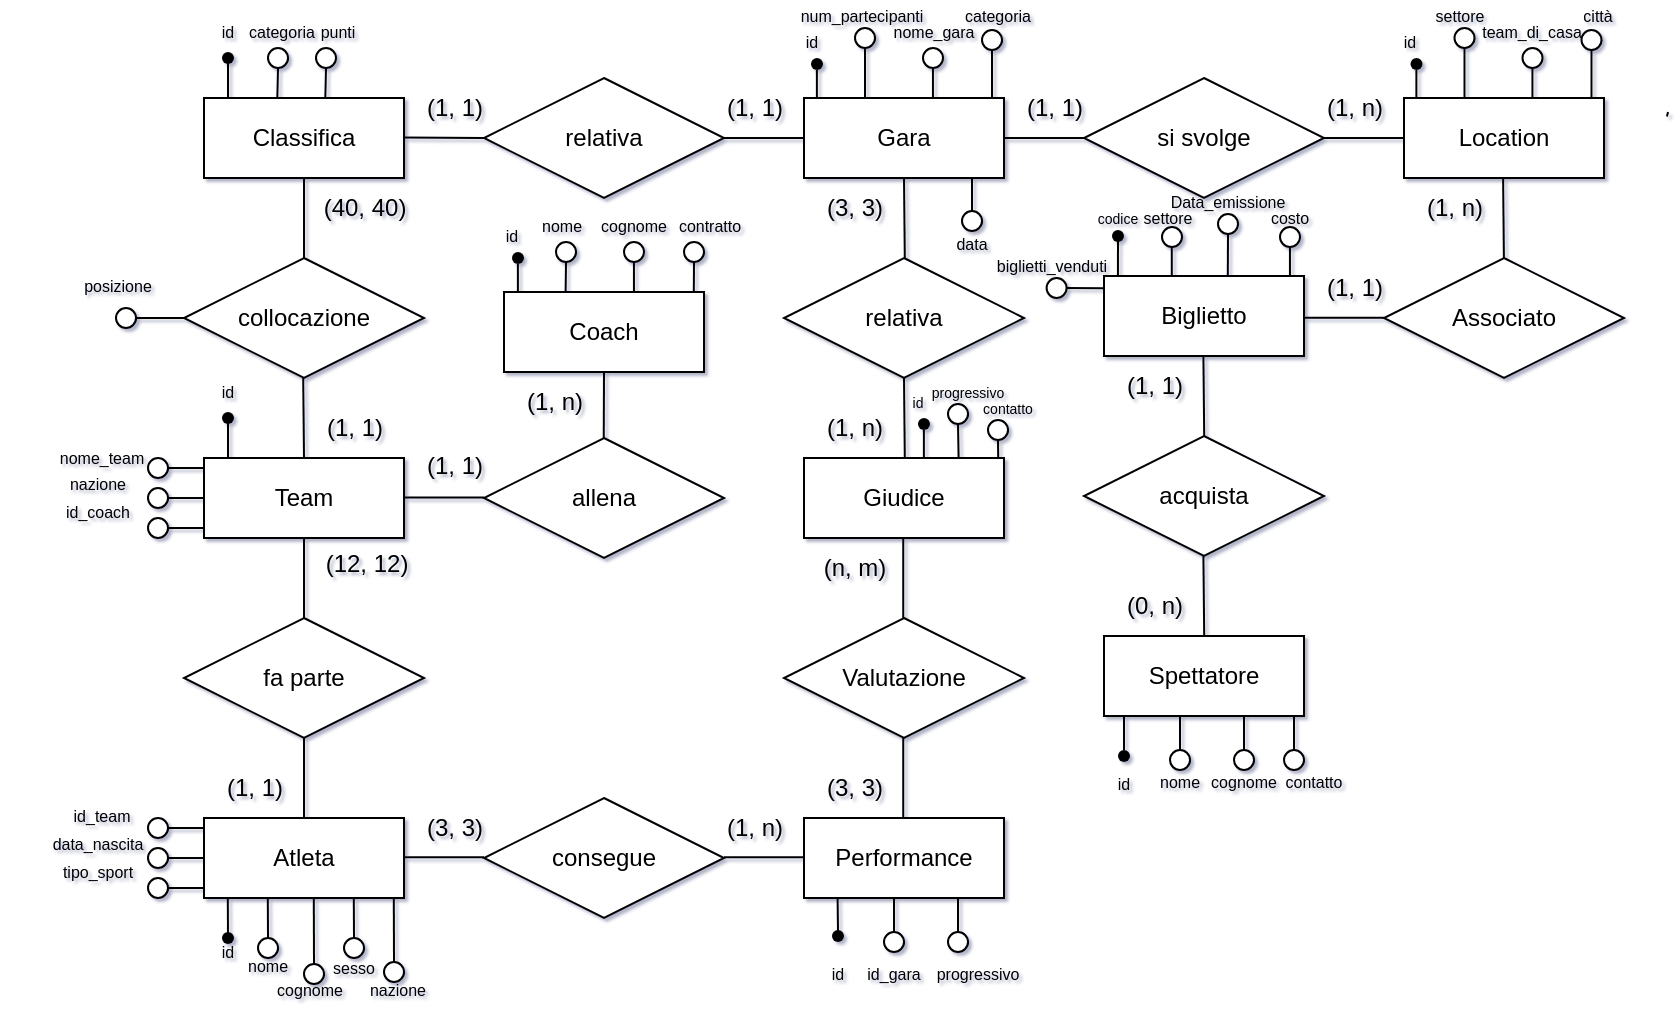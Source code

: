 <mxfile version="20.8.20" type="device"><diagram id="R2lEEEUBdFMjLlhIrx00" name="Page-1"><mxGraphModel dx="858" dy="386" grid="0" gridSize="10" guides="1" tooltips="1" connect="1" arrows="1" fold="1" page="1" pageScale="1" pageWidth="1200" pageHeight="1920" background="#ffffff" math="0" shadow="1" extFonts="Permanent Marker^https://fonts.googleapis.com/css?family=Permanent+Marker"><root><mxCell id="0"/><mxCell id="1" parent="0"/><mxCell id="a31ttIIIxJfqRRS7j7J6-1" value="Gara" style="whiteSpace=wrap;html=1;align=center;rounded=0;labelBackgroundColor=none;" parent="1" vertex="1"><mxGeometry x="538" y="241" width="100" height="40" as="geometry"/></mxCell><mxCell id="a31ttIIIxJfqRRS7j7J6-3" value="relativa" style="shape=rhombus;perimeter=rhombusPerimeter;whiteSpace=wrap;html=1;align=center;rounded=0;labelBackgroundColor=none;" parent="1" vertex="1"><mxGeometry x="378" y="231" width="120" height="60" as="geometry"/></mxCell><mxCell id="a31ttIIIxJfqRRS7j7J6-6" value="Team" style="whiteSpace=wrap;html=1;align=center;rounded=0;labelBackgroundColor=none;" parent="1" vertex="1"><mxGeometry x="238" y="421" width="100" height="40" as="geometry"/></mxCell><mxCell id="a31ttIIIxJfqRRS7j7J6-7" value="collocazione" style="shape=rhombus;perimeter=rhombusPerimeter;whiteSpace=wrap;html=1;align=center;rounded=0;labelBackgroundColor=none;" parent="1" vertex="1"><mxGeometry x="228" y="321" width="120" height="60" as="geometry"/></mxCell><mxCell id="38" value="Classifica" style="whiteSpace=wrap;html=1;align=center;rounded=0;labelBackgroundColor=none;" parent="1" vertex="1"><mxGeometry x="238" y="241" width="100" height="40" as="geometry"/></mxCell><mxCell id="40" value="" style="endArrow=none;html=1;rounded=0;labelBackgroundColor=none;fontColor=default;exitX=1;exitY=0.5;exitDx=0;exitDy=0;" parent="1" source="a31ttIIIxJfqRRS7j7J6-3" edge="1"><mxGeometry width="50" height="50" relative="1" as="geometry"><mxPoint x="667.91" y="331" as="sourcePoint"/><mxPoint x="538" y="261" as="targetPoint"/></mxGeometry></mxCell><mxCell id="41" value="" style="endArrow=none;html=1;rounded=0;labelBackgroundColor=none;fontColor=default;exitX=1;exitY=0.5;exitDx=0;exitDy=0;" parent="1" edge="1"><mxGeometry width="50" height="50" relative="1" as="geometry"><mxPoint x="338" y="260.7" as="sourcePoint"/><mxPoint x="378" y="261" as="targetPoint"/></mxGeometry></mxCell><mxCell id="42" value="" style="endArrow=none;html=1;rounded=0;labelBackgroundColor=none;fontColor=default;exitX=0.5;exitY=1;exitDx=0;exitDy=0;" parent="1" source="38" edge="1"><mxGeometry width="50" height="50" relative="1" as="geometry"><mxPoint x="548" y="281" as="sourcePoint"/><mxPoint x="288" y="321" as="targetPoint"/></mxGeometry></mxCell><mxCell id="43" value="" style="endArrow=none;html=1;rounded=0;labelBackgroundColor=none;fontColor=default;exitX=0.5;exitY=1;exitDx=0;exitDy=0;" parent="1" edge="1"><mxGeometry width="50" height="50" relative="1" as="geometry"><mxPoint x="287.6" y="381" as="sourcePoint"/><mxPoint x="288" y="421" as="targetPoint"/></mxGeometry></mxCell><mxCell id="44" value="(40, 40)" style="text;html=1;align=center;verticalAlign=middle;resizable=0;points=[];autosize=1;strokeColor=none;fillColor=none;" parent="1" vertex="1"><mxGeometry x="288" y="281" width="60" height="30" as="geometry"/></mxCell><mxCell id="45" value="(1, 1)" style="text;html=1;align=center;verticalAlign=middle;resizable=0;points=[];autosize=1;strokeColor=none;fillColor=none;" parent="1" vertex="1"><mxGeometry x="288" y="391" width="50" height="30" as="geometry"/></mxCell><mxCell id="46" value="(1, 1)" style="text;html=1;align=center;verticalAlign=middle;resizable=0;points=[];autosize=1;strokeColor=none;fillColor=none;" parent="1" vertex="1"><mxGeometry x="338" y="231" width="50" height="30" as="geometry"/></mxCell><mxCell id="47" value="(1, 1)" style="text;html=1;align=center;verticalAlign=middle;resizable=0;points=[];autosize=1;strokeColor=none;fillColor=none;" parent="1" vertex="1"><mxGeometry x="488" y="231" width="50" height="30" as="geometry"/></mxCell><mxCell id="51" value="Giudice" style="whiteSpace=wrap;html=1;align=center;rounded=0;labelBackgroundColor=none;" parent="1" vertex="1"><mxGeometry x="538" y="421" width="100" height="40" as="geometry"/></mxCell><mxCell id="52" value="consegue" style="shape=rhombus;perimeter=rhombusPerimeter;whiteSpace=wrap;html=1;align=center;rounded=0;labelBackgroundColor=none;" parent="1" vertex="1"><mxGeometry x="378" y="591" width="120" height="60" as="geometry"/></mxCell><mxCell id="54" value="" style="endArrow=none;html=1;rounded=0;labelBackgroundColor=none;fontColor=default;exitX=1;exitY=0.5;exitDx=0;exitDy=0;" parent="1" edge="1"><mxGeometry width="50" height="50" relative="1" as="geometry"><mxPoint x="338" y="620.68" as="sourcePoint"/><mxPoint x="378" y="620.68" as="targetPoint"/></mxGeometry></mxCell><mxCell id="55" value="" style="endArrow=none;html=1;rounded=0;labelBackgroundColor=none;fontColor=default;exitX=1;exitY=0.5;exitDx=0;exitDy=0;" parent="1" edge="1"><mxGeometry width="50" height="50" relative="1" as="geometry"><mxPoint x="498" y="620.68" as="sourcePoint"/><mxPoint x="538" y="620.68" as="targetPoint"/></mxGeometry></mxCell><mxCell id="56" value="(12, 12)" style="text;html=1;align=center;verticalAlign=middle;resizable=0;points=[];autosize=1;strokeColor=none;fillColor=none;" parent="1" vertex="1"><mxGeometry x="289" y="461" width="59" height="26" as="geometry"/></mxCell><mxCell id="57" value="(1, 1)" style="text;html=1;align=center;verticalAlign=middle;resizable=0;points=[];autosize=1;strokeColor=none;fillColor=none;" parent="1" vertex="1"><mxGeometry x="238" y="571" width="50" height="30" as="geometry"/></mxCell><mxCell id="58" value="fa parte" style="shape=rhombus;perimeter=rhombusPerimeter;whiteSpace=wrap;html=1;align=center;rounded=0;labelBackgroundColor=none;" parent="1" vertex="1"><mxGeometry x="228" y="501" width="120" height="60" as="geometry"/></mxCell><mxCell id="59" value="Atleta" style="whiteSpace=wrap;html=1;align=center;rounded=0;labelBackgroundColor=none;" parent="1" vertex="1"><mxGeometry x="238" y="601" width="100" height="40" as="geometry"/></mxCell><mxCell id="60" value="" style="endArrow=none;html=1;rounded=0;labelBackgroundColor=none;fontColor=default;exitX=0.5;exitY=1;exitDx=0;exitDy=0;" parent="1" source="a31ttIIIxJfqRRS7j7J6-6" edge="1"><mxGeometry width="50" height="50" relative="1" as="geometry"><mxPoint x="287.17" y="481" as="sourcePoint"/><mxPoint x="288" y="501" as="targetPoint"/></mxGeometry></mxCell><mxCell id="61" value="" style="endArrow=none;html=1;rounded=0;labelBackgroundColor=none;fontColor=default;exitX=0.5;exitY=1;exitDx=0;exitDy=0;" parent="1" edge="1"><mxGeometry width="50" height="50" relative="1" as="geometry"><mxPoint x="288.0" y="561" as="sourcePoint"/><mxPoint x="288" y="601" as="targetPoint"/></mxGeometry></mxCell><mxCell id="63" value="Performance" style="whiteSpace=wrap;html=1;align=center;rounded=0;labelBackgroundColor=none;" parent="1" vertex="1"><mxGeometry x="538" y="601" width="100" height="40" as="geometry"/></mxCell><mxCell id="64" value="Valutazione" style="shape=rhombus;perimeter=rhombusPerimeter;whiteSpace=wrap;html=1;align=center;rounded=0;labelBackgroundColor=none;" parent="1" vertex="1"><mxGeometry x="528" y="501" width="120" height="60" as="geometry"/></mxCell><mxCell id="65" value="" style="endArrow=none;html=1;rounded=0;labelBackgroundColor=none;fontColor=default;exitX=0.5;exitY=1;exitDx=0;exitDy=0;" parent="1" edge="1"><mxGeometry width="50" height="50" relative="1" as="geometry"><mxPoint x="587.62" y="461" as="sourcePoint"/><mxPoint x="587.62" y="501" as="targetPoint"/></mxGeometry></mxCell><mxCell id="66" value="" style="endArrow=none;html=1;rounded=0;labelBackgroundColor=none;fontColor=default;exitX=0.5;exitY=1;exitDx=0;exitDy=0;" parent="1" edge="1"><mxGeometry width="50" height="50" relative="1" as="geometry"><mxPoint x="587.62" y="561" as="sourcePoint"/><mxPoint x="587.62" y="601" as="targetPoint"/></mxGeometry></mxCell><mxCell id="67" value="(3, 3)" style="text;html=1;align=center;verticalAlign=middle;resizable=0;points=[];autosize=1;strokeColor=none;fillColor=none;" parent="1" vertex="1"><mxGeometry x="538" y="571" width="50" height="30" as="geometry"/></mxCell><mxCell id="68" value="(n, m)" style="text;html=1;align=center;verticalAlign=middle;resizable=0;points=[];autosize=1;strokeColor=none;fillColor=none;" parent="1" vertex="1"><mxGeometry x="538" y="461" width="50" height="30" as="geometry"/></mxCell><mxCell id="69" value="relativa" style="shape=rhombus;perimeter=rhombusPerimeter;whiteSpace=wrap;html=1;align=center;rounded=0;labelBackgroundColor=none;" parent="1" vertex="1"><mxGeometry x="528" y="321" width="120" height="60" as="geometry"/></mxCell><mxCell id="70" value="" style="endArrow=none;html=1;rounded=0;labelBackgroundColor=none;fontColor=default;exitX=0.5;exitY=1;exitDx=0;exitDy=0;" parent="1" edge="1"><mxGeometry width="50" height="50" relative="1" as="geometry"><mxPoint x="588" y="381" as="sourcePoint"/><mxPoint x="588.4" y="421" as="targetPoint"/></mxGeometry></mxCell><mxCell id="71" value="" style="endArrow=none;html=1;rounded=0;labelBackgroundColor=none;fontColor=default;exitX=0.5;exitY=1;exitDx=0;exitDy=0;" parent="1" edge="1"><mxGeometry width="50" height="50" relative="1" as="geometry"><mxPoint x="588.0" y="281" as="sourcePoint"/><mxPoint x="588.4" y="321" as="targetPoint"/></mxGeometry></mxCell><mxCell id="73" value="(3, 3)" style="text;html=1;align=center;verticalAlign=middle;resizable=0;points=[];autosize=1;strokeColor=none;fillColor=none;" parent="1" vertex="1"><mxGeometry x="338" y="591" width="50" height="30" as="geometry"/></mxCell><mxCell id="74" value="(1, n)" style="text;html=1;align=center;verticalAlign=middle;resizable=0;points=[];autosize=1;strokeColor=none;fillColor=none;" parent="1" vertex="1"><mxGeometry x="488" y="591" width="50" height="30" as="geometry"/></mxCell><mxCell id="75" value="(1, n)" style="text;html=1;align=center;verticalAlign=middle;resizable=0;points=[];autosize=1;strokeColor=none;fillColor=none;" parent="1" vertex="1"><mxGeometry x="538" y="391" width="50" height="30" as="geometry"/></mxCell><mxCell id="76" value="(3, 3)" style="text;html=1;align=center;verticalAlign=middle;resizable=0;points=[];autosize=1;strokeColor=none;fillColor=none;" parent="1" vertex="1"><mxGeometry x="538" y="281" width="50" height="30" as="geometry"/></mxCell><mxCell id="77" value="Location" style="whiteSpace=wrap;html=1;align=center;rounded=0;labelBackgroundColor=none;" parent="1" vertex="1"><mxGeometry x="838" y="241" width="100" height="40" as="geometry"/></mxCell><mxCell id="78" value="si svolge" style="shape=rhombus;perimeter=rhombusPerimeter;whiteSpace=wrap;html=1;align=center;rounded=0;labelBackgroundColor=none;" parent="1" vertex="1"><mxGeometry x="678" y="231" width="120" height="60" as="geometry"/></mxCell><mxCell id="79" value="" style="endArrow=none;html=1;rounded=0;labelBackgroundColor=none;fontColor=default;exitX=1;exitY=0.5;exitDx=0;exitDy=0;" parent="1" edge="1"><mxGeometry width="50" height="50" relative="1" as="geometry"><mxPoint x="638" y="261" as="sourcePoint"/><mxPoint x="678" y="261" as="targetPoint"/></mxGeometry></mxCell><mxCell id="80" value="" style="endArrow=none;html=1;rounded=0;labelBackgroundColor=none;fontColor=default;exitX=1;exitY=0.5;exitDx=0;exitDy=0;" parent="1" edge="1"><mxGeometry width="50" height="50" relative="1" as="geometry"><mxPoint x="798" y="261" as="sourcePoint"/><mxPoint x="838" y="261" as="targetPoint"/></mxGeometry></mxCell><mxCell id="81" value="(1, n)" style="text;html=1;align=center;verticalAlign=middle;resizable=0;points=[];autosize=1;strokeColor=none;fillColor=none;" parent="1" vertex="1"><mxGeometry x="788" y="231" width="50" height="30" as="geometry"/></mxCell><mxCell id="82" value="(1, 1)" style="text;html=1;align=center;verticalAlign=middle;resizable=0;points=[];autosize=1;strokeColor=none;fillColor=none;" parent="1" vertex="1"><mxGeometry x="638" y="231" width="50" height="30" as="geometry"/></mxCell><mxCell id="84" value="Biglietto" style="whiteSpace=wrap;html=1;align=center;rounded=0;labelBackgroundColor=none;" parent="1" vertex="1"><mxGeometry x="688" y="330" width="100" height="40" as="geometry"/></mxCell><mxCell id="85" value="Associato" style="shape=rhombus;perimeter=rhombusPerimeter;whiteSpace=wrap;html=1;align=center;rounded=0;labelBackgroundColor=none;" parent="1" vertex="1"><mxGeometry x="828" y="321" width="120" height="60" as="geometry"/></mxCell><mxCell id="86" value="Spettatore" style="whiteSpace=wrap;html=1;align=center;rounded=0;labelBackgroundColor=none;" parent="1" vertex="1"><mxGeometry x="688" y="510" width="100" height="40" as="geometry"/></mxCell><mxCell id="88" value="acquista" style="shape=rhombus;perimeter=rhombusPerimeter;whiteSpace=wrap;html=1;align=center;rounded=0;labelBackgroundColor=none;" parent="1" vertex="1"><mxGeometry x="678" y="410" width="120" height="60" as="geometry"/></mxCell><mxCell id="89" value="" style="endArrow=none;html=1;rounded=0;labelBackgroundColor=none;fontColor=default;exitX=0.5;exitY=1;exitDx=0;exitDy=0;" parent="1" edge="1"><mxGeometry width="50" height="50" relative="1" as="geometry"><mxPoint x="887.55" y="281" as="sourcePoint"/><mxPoint x="887.95" y="321" as="targetPoint"/></mxGeometry></mxCell><mxCell id="91" value="" style="endArrow=none;html=1;rounded=0;labelBackgroundColor=none;fontColor=default;exitX=0.5;exitY=1;exitDx=0;exitDy=0;" parent="1" edge="1"><mxGeometry width="50" height="50" relative="1" as="geometry"><mxPoint x="737.7" y="370" as="sourcePoint"/><mxPoint x="738.1" y="410" as="targetPoint"/></mxGeometry></mxCell><mxCell id="92" value="" style="endArrow=none;html=1;rounded=0;labelBackgroundColor=none;fontColor=default;exitX=0.5;exitY=1;exitDx=0;exitDy=0;" parent="1" edge="1"><mxGeometry width="50" height="50" relative="1" as="geometry"><mxPoint x="737.7" y="470" as="sourcePoint"/><mxPoint x="738.1" y="510" as="targetPoint"/></mxGeometry></mxCell><mxCell id="93" value="(1, 1)" style="text;html=1;align=center;verticalAlign=middle;resizable=0;points=[];autosize=1;strokeColor=none;fillColor=none;" parent="1" vertex="1"><mxGeometry x="788" y="321" width="50" height="30" as="geometry"/></mxCell><mxCell id="94" value="(1, n)" style="text;html=1;align=center;verticalAlign=middle;resizable=0;points=[];autosize=1;strokeColor=none;fillColor=none;" parent="1" vertex="1"><mxGeometry x="838" y="281" width="50" height="30" as="geometry"/></mxCell><mxCell id="95" value="(1, 1)" style="text;html=1;align=center;verticalAlign=middle;resizable=0;points=[];autosize=1;strokeColor=none;fillColor=none;" parent="1" vertex="1"><mxGeometry x="688" y="370" width="50" height="30" as="geometry"/></mxCell><mxCell id="96" value="(0, n)" style="text;html=1;align=center;verticalAlign=middle;resizable=0;points=[];autosize=1;strokeColor=none;fillColor=none;" parent="1" vertex="1"><mxGeometry x="688" y="480" width="50" height="30" as="geometry"/></mxCell><mxCell id="EybDoOjj2A7K3LiurTQ--96" value="" style="endArrow=none;html=1;rounded=0;labelBackgroundColor=none;fontColor=default;startArrow=none;" parent="1" source="EybDoOjj2A7K3LiurTQ--100" edge="1"><mxGeometry width="50" height="50" relative="1" as="geometry"><mxPoint x="159.91" y="421" as="sourcePoint"/><mxPoint x="250" y="221" as="targetPoint"/></mxGeometry></mxCell><mxCell id="EybDoOjj2A7K3LiurTQ--97" value="" style="endArrow=none;html=1;rounded=0;labelBackgroundColor=none;fontColor=default;startArrow=none;" parent="1" source="EybDoOjj2A7K3LiurTQ--102" edge="1"><mxGeometry width="50" height="50" relative="1" as="geometry"><mxPoint x="274.66" y="241" as="sourcePoint"/><mxPoint x="274.66" y="221" as="targetPoint"/></mxGeometry></mxCell><mxCell id="EybDoOjj2A7K3LiurTQ--98" value="" style="endArrow=none;html=1;rounded=0;labelBackgroundColor=none;fontColor=default;entryX=1;entryY=0.5;entryDx=0;entryDy=0;exitX=1;exitY=0.75;exitDx=0;exitDy=0;startArrow=none;" parent="1" source="EybDoOjj2A7K3LiurTQ--102" target="EybDoOjj2A7K3LiurTQ--102" edge="1"><mxGeometry width="50" height="50" relative="1" as="geometry"><mxPoint x="-30.19" y="611" as="sourcePoint"/><mxPoint x="-30.19" y="591" as="targetPoint"/><Array as="points"/></mxGeometry></mxCell><mxCell id="EybDoOjj2A7K3LiurTQ--99" value="" style="endArrow=none;html=1;rounded=0;labelBackgroundColor=none;fontColor=default;" parent="1" target="EybDoOjj2A7K3LiurTQ--100" edge="1"><mxGeometry width="50" height="50" relative="1" as="geometry"><mxPoint x="250" y="241" as="sourcePoint"/><mxPoint x="159.91" y="401" as="targetPoint"/></mxGeometry></mxCell><mxCell id="EybDoOjj2A7K3LiurTQ--100" value="" style="shape=waypoint;fillStyle=solid;size=6;pointerEvents=1;points=[];fillColor=none;resizable=0;rotatable=0;perimeter=centerPerimeter;snapToPoint=1;rounded=0;labelBackgroundColor=none;" parent="1" vertex="1"><mxGeometry x="240" y="211" width="20" height="20" as="geometry"/></mxCell><mxCell id="EybDoOjj2A7K3LiurTQ--101" value="" style="endArrow=none;html=1;rounded=0;labelBackgroundColor=none;fontColor=default;" parent="1" target="EybDoOjj2A7K3LiurTQ--102" edge="1"><mxGeometry width="50" height="50" relative="1" as="geometry"><mxPoint x="274.66" y="241" as="sourcePoint"/><mxPoint x="274.66" y="221" as="targetPoint"/></mxGeometry></mxCell><mxCell id="EybDoOjj2A7K3LiurTQ--102" value="" style="ellipse;whiteSpace=wrap;html=1;" parent="1" vertex="1"><mxGeometry x="270" y="216" width="10" height="10" as="geometry"/></mxCell><mxCell id="EybDoOjj2A7K3LiurTQ--103" value="&lt;span style=&quot;font-size: 8px;&quot;&gt;id&lt;/span&gt;" style="text;html=1;strokeColor=none;fillColor=none;align=center;verticalAlign=middle;whiteSpace=wrap;rounded=0;" parent="1" vertex="1"><mxGeometry x="243" y="203" width="14" height="8" as="geometry"/></mxCell><mxCell id="EybDoOjj2A7K3LiurTQ--104" value="&lt;span style=&quot;font-size: 8px;&quot;&gt;categoria&lt;/span&gt;" style="text;html=1;strokeColor=none;fillColor=none;align=center;verticalAlign=middle;whiteSpace=wrap;rounded=0;" parent="1" vertex="1"><mxGeometry x="270" y="203" width="14" height="8" as="geometry"/></mxCell><mxCell id="EybDoOjj2A7K3LiurTQ--105" value="" style="endArrow=none;html=1;rounded=0;labelBackgroundColor=none;fontColor=default;startArrow=none;" parent="1" edge="1"><mxGeometry width="50" height="50" relative="1" as="geometry"><mxPoint x="137" y="295" as="sourcePoint"/><mxPoint x="137" y="295" as="targetPoint"/></mxGeometry></mxCell><mxCell id="EybDoOjj2A7K3LiurTQ--106" value="" style="endArrow=none;html=1;rounded=0;labelBackgroundColor=none;fontColor=default;startArrow=none;" parent="1" source="EybDoOjj2A7K3LiurTQ--110" edge="1"><mxGeometry width="50" height="50" relative="1" as="geometry"><mxPoint x="194.66" y="368" as="sourcePoint"/><mxPoint x="194.66" y="348" as="targetPoint"/></mxGeometry></mxCell><mxCell id="EybDoOjj2A7K3LiurTQ--107" value="" style="endArrow=none;html=1;rounded=0;labelBackgroundColor=none;fontColor=default;entryX=1;entryY=0.5;entryDx=0;entryDy=0;exitX=1;exitY=0.75;exitDx=0;exitDy=0;startArrow=none;" parent="1" source="EybDoOjj2A7K3LiurTQ--110" target="EybDoOjj2A7K3LiurTQ--110" edge="1"><mxGeometry width="50" height="50" relative="1" as="geometry"><mxPoint x="-110.19" y="738" as="sourcePoint"/><mxPoint x="-110.19" y="718" as="targetPoint"/><Array as="points"/></mxGeometry></mxCell><mxCell id="EybDoOjj2A7K3LiurTQ--109" value="" style="endArrow=none;html=1;rounded=0;labelBackgroundColor=none;fontColor=default;exitX=0;exitY=0.5;exitDx=0;exitDy=0;" parent="1" source="a31ttIIIxJfqRRS7j7J6-7" target="EybDoOjj2A7K3LiurTQ--110" edge="1"><mxGeometry width="50" height="50" relative="1" as="geometry"><mxPoint x="190" y="295" as="sourcePoint"/><mxPoint x="161.66" y="295" as="targetPoint"/></mxGeometry></mxCell><mxCell id="EybDoOjj2A7K3LiurTQ--110" value="" style="ellipse;whiteSpace=wrap;html=1;" parent="1" vertex="1"><mxGeometry x="194" y="346" width="10" height="10" as="geometry"/></mxCell><mxCell id="EybDoOjj2A7K3LiurTQ--113" value="" style="endArrow=none;html=1;rounded=0;labelBackgroundColor=none;fontColor=default;startArrow=none;" parent="1" edge="1"><mxGeometry width="50" height="50" relative="1" as="geometry"><mxPoint x="238" y="401" as="sourcePoint"/><mxPoint x="238" y="401" as="targetPoint"/></mxGeometry></mxCell><mxCell id="EybDoOjj2A7K3LiurTQ--118" value="" style="endArrow=none;html=1;rounded=0;labelBackgroundColor=none;fontColor=default;exitX=0.32;exitY=0.01;exitDx=0;exitDy=0;exitPerimeter=0;" parent="1" edge="1"><mxGeometry width="50" height="50" relative="1" as="geometry"><mxPoint x="250" y="421" as="sourcePoint"/><mxPoint x="250" y="401" as="targetPoint"/></mxGeometry></mxCell><mxCell id="EybDoOjj2A7K3LiurTQ--120" value="&lt;span style=&quot;font-size: 8px;&quot;&gt;id&lt;/span&gt;" style="text;html=1;strokeColor=none;fillColor=none;align=center;verticalAlign=middle;whiteSpace=wrap;rounded=0;" parent="1" vertex="1"><mxGeometry x="243" y="383" width="14" height="8" as="geometry"/></mxCell><mxCell id="EybDoOjj2A7K3LiurTQ--121" value="&lt;span style=&quot;font-size: 8px;&quot;&gt;nome_team&lt;/span&gt;" style="text;html=1;strokeColor=none;fillColor=none;align=center;verticalAlign=middle;whiteSpace=wrap;rounded=0;" parent="1" vertex="1"><mxGeometry x="180" y="416" width="14" height="8" as="geometry"/></mxCell><mxCell id="EybDoOjj2A7K3LiurTQ--125" value="" style="endArrow=none;html=1;rounded=0;labelBackgroundColor=none;fontColor=default;startArrow=none;" parent="1" source="EybDoOjj2A7K3LiurTQ--130" edge="1"><mxGeometry width="50" height="50" relative="1" as="geometry"><mxPoint x="214.66" y="446" as="sourcePoint"/><mxPoint x="214.66" y="426" as="targetPoint"/></mxGeometry></mxCell><mxCell id="EybDoOjj2A7K3LiurTQ--126" value="" style="endArrow=none;html=1;rounded=0;labelBackgroundColor=none;fontColor=default;entryX=1;entryY=0.5;entryDx=0;entryDy=0;exitX=1;exitY=0.75;exitDx=0;exitDy=0;startArrow=none;" parent="1" source="EybDoOjj2A7K3LiurTQ--130" target="EybDoOjj2A7K3LiurTQ--130" edge="1"><mxGeometry width="50" height="50" relative="1" as="geometry"><mxPoint x="-90.19" y="816" as="sourcePoint"/><mxPoint x="-90.19" y="796" as="targetPoint"/><Array as="points"/></mxGeometry></mxCell><mxCell id="EybDoOjj2A7K3LiurTQ--129" value="" style="endArrow=none;html=1;rounded=0;labelBackgroundColor=none;fontColor=default;exitX=0;exitY=0.125;exitDx=0;exitDy=0;exitPerimeter=0;" parent="1" source="a31ttIIIxJfqRRS7j7J6-6" target="EybDoOjj2A7K3LiurTQ--130" edge="1"><mxGeometry width="50" height="50" relative="1" as="geometry"><mxPoint x="214.66" y="446" as="sourcePoint"/><mxPoint x="214.66" y="426" as="targetPoint"/></mxGeometry></mxCell><mxCell id="EybDoOjj2A7K3LiurTQ--130" value="" style="ellipse;whiteSpace=wrap;html=1;" parent="1" vertex="1"><mxGeometry x="210" y="421" width="10" height="10" as="geometry"/></mxCell><mxCell id="EybDoOjj2A7K3LiurTQ--131" value="" style="endArrow=none;html=1;rounded=0;labelBackgroundColor=none;fontColor=default;startArrow=none;" parent="1" source="EybDoOjj2A7K3LiurTQ--134" edge="1"><mxGeometry width="50" height="50" relative="1" as="geometry"><mxPoint x="214.66" y="461" as="sourcePoint"/><mxPoint x="214.66" y="441" as="targetPoint"/></mxGeometry></mxCell><mxCell id="EybDoOjj2A7K3LiurTQ--132" value="" style="endArrow=none;html=1;rounded=0;labelBackgroundColor=none;fontColor=default;entryX=1;entryY=0.5;entryDx=0;entryDy=0;exitX=1;exitY=0.75;exitDx=0;exitDy=0;startArrow=none;" parent="1" source="EybDoOjj2A7K3LiurTQ--134" target="EybDoOjj2A7K3LiurTQ--134" edge="1"><mxGeometry width="50" height="50" relative="1" as="geometry"><mxPoint x="-90.19" y="831" as="sourcePoint"/><mxPoint x="-90.19" y="811" as="targetPoint"/><Array as="points"/></mxGeometry></mxCell><mxCell id="EybDoOjj2A7K3LiurTQ--133" value="" style="endArrow=none;html=1;rounded=0;labelBackgroundColor=none;fontColor=default;exitX=0;exitY=0.125;exitDx=0;exitDy=0;exitPerimeter=0;" parent="1" target="EybDoOjj2A7K3LiurTQ--134" edge="1"><mxGeometry width="50" height="50" relative="1" as="geometry"><mxPoint x="238" y="441" as="sourcePoint"/><mxPoint x="214.66" y="441" as="targetPoint"/></mxGeometry></mxCell><mxCell id="EybDoOjj2A7K3LiurTQ--134" value="" style="ellipse;whiteSpace=wrap;html=1;" parent="1" vertex="1"><mxGeometry x="210" y="436" width="10" height="10" as="geometry"/></mxCell><mxCell id="EybDoOjj2A7K3LiurTQ--139" value="" style="endArrow=none;html=1;rounded=0;labelBackgroundColor=none;fontColor=default;startArrow=none;" parent="1" source="EybDoOjj2A7K3LiurTQ--142" edge="1"><mxGeometry width="50" height="50" relative="1" as="geometry"><mxPoint x="214.66" y="476" as="sourcePoint"/><mxPoint x="214.66" y="456" as="targetPoint"/></mxGeometry></mxCell><mxCell id="EybDoOjj2A7K3LiurTQ--140" value="" style="endArrow=none;html=1;rounded=0;labelBackgroundColor=none;fontColor=default;entryX=1;entryY=0.5;entryDx=0;entryDy=0;exitX=1;exitY=0.75;exitDx=0;exitDy=0;startArrow=none;" parent="1" source="EybDoOjj2A7K3LiurTQ--142" target="EybDoOjj2A7K3LiurTQ--142" edge="1"><mxGeometry width="50" height="50" relative="1" as="geometry"><mxPoint x="-90.19" y="846" as="sourcePoint"/><mxPoint x="-90.19" y="826" as="targetPoint"/><Array as="points"/></mxGeometry></mxCell><mxCell id="EybDoOjj2A7K3LiurTQ--141" value="" style="endArrow=none;html=1;rounded=0;labelBackgroundColor=none;fontColor=default;exitX=0;exitY=0.125;exitDx=0;exitDy=0;exitPerimeter=0;" parent="1" target="EybDoOjj2A7K3LiurTQ--142" edge="1"><mxGeometry width="50" height="50" relative="1" as="geometry"><mxPoint x="238" y="456" as="sourcePoint"/><mxPoint x="214.66" y="456" as="targetPoint"/></mxGeometry></mxCell><mxCell id="EybDoOjj2A7K3LiurTQ--142" value="" style="ellipse;whiteSpace=wrap;html=1;" parent="1" vertex="1"><mxGeometry x="210" y="451" width="10" height="10" as="geometry"/></mxCell><mxCell id="EybDoOjj2A7K3LiurTQ--143" value="&lt;span style=&quot;font-size: 8px;&quot;&gt;nazione&lt;/span&gt;" style="text;html=1;strokeColor=none;fillColor=none;align=center;verticalAlign=middle;whiteSpace=wrap;rounded=0;" parent="1" vertex="1"><mxGeometry x="180" y="426" width="10" height="14" as="geometry"/></mxCell><mxCell id="EybDoOjj2A7K3LiurTQ--144" value="&lt;span style=&quot;font-size: 8px;&quot;&gt;id_coach&lt;/span&gt;" style="text;html=1;strokeColor=none;fillColor=none;align=center;verticalAlign=middle;whiteSpace=wrap;rounded=0;" parent="1" vertex="1"><mxGeometry x="180" y="440" width="10" height="14" as="geometry"/></mxCell><mxCell id="EybDoOjj2A7K3LiurTQ--145" value="" style="shape=waypoint;fillStyle=solid;size=6;pointerEvents=1;points=[];fillColor=none;resizable=0;rotatable=0;perimeter=centerPerimeter;snapToPoint=1;rounded=0;labelBackgroundColor=none;" parent="1" vertex="1"><mxGeometry x="240" y="391" width="20" height="20" as="geometry"/></mxCell><mxCell id="EybDoOjj2A7K3LiurTQ--146" value="allena" style="shape=rhombus;perimeter=rhombusPerimeter;whiteSpace=wrap;html=1;align=center;rounded=0;labelBackgroundColor=none;" parent="1" vertex="1"><mxGeometry x="378" y="411" width="120" height="60" as="geometry"/></mxCell><mxCell id="EybDoOjj2A7K3LiurTQ--147" value="Coach" style="whiteSpace=wrap;html=1;align=center;rounded=0;labelBackgroundColor=none;" parent="1" vertex="1"><mxGeometry x="388" y="338" width="100" height="40" as="geometry"/></mxCell><mxCell id="EybDoOjj2A7K3LiurTQ--148" value="" style="endArrow=none;html=1;rounded=0;labelBackgroundColor=none;fontColor=default;exitX=1;exitY=0.5;exitDx=0;exitDy=0;" parent="1" edge="1"><mxGeometry width="50" height="50" relative="1" as="geometry"><mxPoint x="338" y="440.74" as="sourcePoint"/><mxPoint x="378" y="440.74" as="targetPoint"/></mxGeometry></mxCell><mxCell id="EybDoOjj2A7K3LiurTQ--149" value="" style="endArrow=none;html=1;rounded=0;labelBackgroundColor=none;fontColor=default;exitX=0.5;exitY=1;exitDx=0;exitDy=0;" parent="1" source="EybDoOjj2A7K3LiurTQ--147" edge="1"><mxGeometry width="50" height="50" relative="1" as="geometry"><mxPoint x="438.13" y="380" as="sourcePoint"/><mxPoint x="437.87" y="411" as="targetPoint"/></mxGeometry></mxCell><mxCell id="EybDoOjj2A7K3LiurTQ--150" value="(1, 1)" style="text;html=1;align=center;verticalAlign=middle;resizable=0;points=[];autosize=1;strokeColor=none;fillColor=none;" parent="1" vertex="1"><mxGeometry x="338" y="410" width="50" height="30" as="geometry"/></mxCell><mxCell id="EybDoOjj2A7K3LiurTQ--151" value="(1, n)" style="text;html=1;align=center;verticalAlign=middle;resizable=0;points=[];autosize=1;strokeColor=none;fillColor=none;" parent="1" vertex="1"><mxGeometry x="388" y="378" width="50" height="30" as="geometry"/></mxCell><mxCell id="EybDoOjj2A7K3LiurTQ--152" value="&lt;font style=&quot;font-size: 8px;&quot;&gt;id&lt;/font&gt;" style="text;html=1;strokeColor=none;fillColor=none;align=center;verticalAlign=middle;whiteSpace=wrap;rounded=0;" parent="1" vertex="1"><mxGeometry x="385" y="305" width="14" height="8" as="geometry"/></mxCell><mxCell id="EybDoOjj2A7K3LiurTQ--154" value="" style="endArrow=none;html=1;rounded=0;labelBackgroundColor=none;fontColor=default;entryX=1;entryY=0.5;entryDx=0;entryDy=0;exitX=1;exitY=0.75;exitDx=0;exitDy=0;startArrow=none;" parent="1" source="EybDoOjj2A7K3LiurTQ--156" target="EybDoOjj2A7K3LiurTQ--156" edge="1"><mxGeometry width="50" height="50" relative="1" as="geometry"><mxPoint x="119.81" y="708" as="sourcePoint"/><mxPoint x="119.81" y="688" as="targetPoint"/><Array as="points"/></mxGeometry></mxCell><mxCell id="EybDoOjj2A7K3LiurTQ--155" value="" style="endArrow=none;html=1;rounded=0;labelBackgroundColor=none;fontColor=default;exitX=0.308;exitY=0.012;exitDx=0;exitDy=0;exitPerimeter=0;" parent="1" source="EybDoOjj2A7K3LiurTQ--147" target="EybDoOjj2A7K3LiurTQ--156" edge="1"><mxGeometry width="50" height="50" relative="1" as="geometry"><mxPoint x="424.66" y="338" as="sourcePoint"/><mxPoint x="424.66" y="318" as="targetPoint"/></mxGeometry></mxCell><mxCell id="EybDoOjj2A7K3LiurTQ--156" value="" style="ellipse;whiteSpace=wrap;html=1;" parent="1" vertex="1"><mxGeometry x="414" y="313" width="10" height="10" as="geometry"/></mxCell><mxCell id="EybDoOjj2A7K3LiurTQ--157" value="&lt;font style=&quot;font-size: 8px;&quot;&gt;nome&lt;/font&gt;" style="text;html=1;strokeColor=none;fillColor=none;align=center;verticalAlign=middle;whiteSpace=wrap;rounded=0;" parent="1" vertex="1"><mxGeometry x="410" y="300" width="14" height="8" as="geometry"/></mxCell><mxCell id="EybDoOjj2A7K3LiurTQ--162" value="&lt;font style=&quot;font-size: 8px;&quot;&gt;cognome&lt;/font&gt;" style="text;html=1;strokeColor=none;fillColor=none;align=center;verticalAlign=middle;whiteSpace=wrap;rounded=0;" parent="1" vertex="1"><mxGeometry x="446" y="300" width="14" height="8" as="geometry"/></mxCell><mxCell id="EybDoOjj2A7K3LiurTQ--164" value="" style="endArrow=none;html=1;rounded=0;labelBackgroundColor=none;fontColor=default;entryX=1;entryY=0.5;entryDx=0;entryDy=0;exitX=1;exitY=0.75;exitDx=0;exitDy=0;startArrow=none;" parent="1" source="EybDoOjj2A7K3LiurTQ--166" target="EybDoOjj2A7K3LiurTQ--166" edge="1"><mxGeometry width="50" height="50" relative="1" as="geometry"><mxPoint x="173.81" y="708" as="sourcePoint"/><mxPoint x="173.81" y="688" as="targetPoint"/><Array as="points"/></mxGeometry></mxCell><mxCell id="EybDoOjj2A7K3LiurTQ--165" value="" style="endArrow=none;html=1;rounded=0;labelBackgroundColor=none;fontColor=default;exitX=0.949;exitY=-0.006;exitDx=0;exitDy=0;exitPerimeter=0;" parent="1" source="EybDoOjj2A7K3LiurTQ--147" target="EybDoOjj2A7K3LiurTQ--166" edge="1"><mxGeometry width="50" height="50" relative="1" as="geometry"><mxPoint x="478.66" y="338" as="sourcePoint"/><mxPoint x="478.66" y="318" as="targetPoint"/></mxGeometry></mxCell><mxCell id="EybDoOjj2A7K3LiurTQ--166" value="" style="ellipse;whiteSpace=wrap;html=1;" parent="1" vertex="1"><mxGeometry x="478" y="313" width="10" height="10" as="geometry"/></mxCell><mxCell id="EybDoOjj2A7K3LiurTQ--167" value="&lt;font style=&quot;font-size: 8px;&quot;&gt;contratto&lt;/font&gt;" style="text;html=1;strokeColor=none;fillColor=none;align=center;verticalAlign=middle;whiteSpace=wrap;rounded=0;" parent="1" vertex="1"><mxGeometry x="484" y="300" width="14" height="8" as="geometry"/></mxCell><mxCell id="EybDoOjj2A7K3LiurTQ--168" value="" style="shape=waypoint;fillStyle=solid;size=6;pointerEvents=1;points=[];fillColor=none;resizable=0;rotatable=0;perimeter=centerPerimeter;snapToPoint=1;rounded=0;labelBackgroundColor=none;" parent="1" vertex="1"><mxGeometry x="385" y="311" width="20" height="20" as="geometry"/></mxCell><mxCell id="EybDoOjj2A7K3LiurTQ--169" value="" style="endArrow=none;html=1;rounded=0;labelBackgroundColor=none;fontColor=default;exitX=0.271;exitY=-0.017;exitDx=0;exitDy=0;exitPerimeter=0;" parent="1" edge="1"><mxGeometry width="50" height="50" relative="1" as="geometry"><mxPoint x="394.94" y="338" as="sourcePoint"/><mxPoint x="394.94" y="324" as="targetPoint"/></mxGeometry></mxCell><mxCell id="EybDoOjj2A7K3LiurTQ--171" value="" style="ellipse;whiteSpace=wrap;html=1;" parent="1" vertex="1"><mxGeometry x="448" y="313" width="10" height="10" as="geometry"/></mxCell><mxCell id="EybDoOjj2A7K3LiurTQ--172" value="" style="endArrow=none;html=1;rounded=0;labelBackgroundColor=none;fontColor=default;exitX=0.308;exitY=0.012;exitDx=0;exitDy=0;exitPerimeter=0;" parent="1" edge="1"><mxGeometry width="50" height="50" relative="1" as="geometry"><mxPoint x="452.97" y="338" as="sourcePoint"/><mxPoint x="452.97" y="323" as="targetPoint"/></mxGeometry></mxCell><mxCell id="EybDoOjj2A7K3LiurTQ--173" value="&lt;font style=&quot;font-size: 8px;&quot;&gt;nazione&lt;/font&gt;" style="text;html=1;strokeColor=none;fillColor=none;align=center;verticalAlign=middle;whiteSpace=wrap;rounded=0;" parent="1" vertex="1"><mxGeometry x="328" y="682" width="14" height="8" as="geometry"/></mxCell><mxCell id="EybDoOjj2A7K3LiurTQ--174" value="" style="endArrow=none;html=1;rounded=0;labelBackgroundColor=none;fontColor=default;startArrow=none;" parent="1" source="EybDoOjj2A7K3LiurTQ--177" edge="1"><mxGeometry width="50" height="50" relative="1" as="geometry"><mxPoint x="214.66" y="626" as="sourcePoint"/><mxPoint x="214.66" y="606" as="targetPoint"/></mxGeometry></mxCell><mxCell id="EybDoOjj2A7K3LiurTQ--175" value="" style="endArrow=none;html=1;rounded=0;labelBackgroundColor=none;fontColor=default;entryX=1;entryY=0.5;entryDx=0;entryDy=0;exitX=1;exitY=0.75;exitDx=0;exitDy=0;startArrow=none;" parent="1" source="EybDoOjj2A7K3LiurTQ--177" target="EybDoOjj2A7K3LiurTQ--177" edge="1"><mxGeometry width="50" height="50" relative="1" as="geometry"><mxPoint x="-90.19" y="996" as="sourcePoint"/><mxPoint x="-90.19" y="976" as="targetPoint"/><Array as="points"/></mxGeometry></mxCell><mxCell id="EybDoOjj2A7K3LiurTQ--176" value="" style="endArrow=none;html=1;rounded=0;labelBackgroundColor=none;fontColor=default;exitX=0;exitY=0.125;exitDx=0;exitDy=0;exitPerimeter=0;" parent="1" target="EybDoOjj2A7K3LiurTQ--177" edge="1"><mxGeometry width="50" height="50" relative="1" as="geometry"><mxPoint x="238" y="606" as="sourcePoint"/><mxPoint x="214.66" y="606" as="targetPoint"/></mxGeometry></mxCell><mxCell id="EybDoOjj2A7K3LiurTQ--177" value="" style="ellipse;whiteSpace=wrap;html=1;" parent="1" vertex="1"><mxGeometry x="210" y="601" width="10" height="10" as="geometry"/></mxCell><mxCell id="EybDoOjj2A7K3LiurTQ--178" value="" style="endArrow=none;html=1;rounded=0;labelBackgroundColor=none;fontColor=default;startArrow=none;" parent="1" source="EybDoOjj2A7K3LiurTQ--181" edge="1"><mxGeometry width="50" height="50" relative="1" as="geometry"><mxPoint x="214.66" y="641" as="sourcePoint"/><mxPoint x="214.66" y="621" as="targetPoint"/></mxGeometry></mxCell><mxCell id="EybDoOjj2A7K3LiurTQ--179" value="" style="endArrow=none;html=1;rounded=0;labelBackgroundColor=none;fontColor=default;entryX=1;entryY=0.5;entryDx=0;entryDy=0;exitX=1;exitY=0.75;exitDx=0;exitDy=0;startArrow=none;" parent="1" source="EybDoOjj2A7K3LiurTQ--181" target="EybDoOjj2A7K3LiurTQ--181" edge="1"><mxGeometry width="50" height="50" relative="1" as="geometry"><mxPoint x="-90.19" y="1011" as="sourcePoint"/><mxPoint x="-90.19" y="991" as="targetPoint"/><Array as="points"/></mxGeometry></mxCell><mxCell id="EybDoOjj2A7K3LiurTQ--180" value="" style="endArrow=none;html=1;rounded=0;labelBackgroundColor=none;fontColor=default;exitX=0;exitY=0.125;exitDx=0;exitDy=0;exitPerimeter=0;" parent="1" target="EybDoOjj2A7K3LiurTQ--181" edge="1"><mxGeometry width="50" height="50" relative="1" as="geometry"><mxPoint x="238" y="621" as="sourcePoint"/><mxPoint x="214.66" y="621" as="targetPoint"/></mxGeometry></mxCell><mxCell id="EybDoOjj2A7K3LiurTQ--181" value="" style="ellipse;whiteSpace=wrap;html=1;" parent="1" vertex="1"><mxGeometry x="210" y="616" width="10" height="10" as="geometry"/></mxCell><mxCell id="EybDoOjj2A7K3LiurTQ--182" value="" style="endArrow=none;html=1;rounded=0;labelBackgroundColor=none;fontColor=default;startArrow=none;" parent="1" source="EybDoOjj2A7K3LiurTQ--185" edge="1"><mxGeometry width="50" height="50" relative="1" as="geometry"><mxPoint x="214.66" y="656" as="sourcePoint"/><mxPoint x="214.66" y="636" as="targetPoint"/></mxGeometry></mxCell><mxCell id="EybDoOjj2A7K3LiurTQ--183" value="" style="endArrow=none;html=1;rounded=0;labelBackgroundColor=none;fontColor=default;entryX=1;entryY=0.5;entryDx=0;entryDy=0;exitX=1;exitY=0.75;exitDx=0;exitDy=0;startArrow=none;" parent="1" source="EybDoOjj2A7K3LiurTQ--185" target="EybDoOjj2A7K3LiurTQ--185" edge="1"><mxGeometry width="50" height="50" relative="1" as="geometry"><mxPoint x="-90.19" y="1026" as="sourcePoint"/><mxPoint x="-90.19" y="1006" as="targetPoint"/><Array as="points"/></mxGeometry></mxCell><mxCell id="EybDoOjj2A7K3LiurTQ--184" value="" style="endArrow=none;html=1;rounded=0;labelBackgroundColor=none;fontColor=default;exitX=0;exitY=0.125;exitDx=0;exitDy=0;exitPerimeter=0;" parent="1" target="EybDoOjj2A7K3LiurTQ--185" edge="1"><mxGeometry width="50" height="50" relative="1" as="geometry"><mxPoint x="238" y="636" as="sourcePoint"/><mxPoint x="214.66" y="636" as="targetPoint"/></mxGeometry></mxCell><mxCell id="EybDoOjj2A7K3LiurTQ--185" value="" style="ellipse;whiteSpace=wrap;html=1;" parent="1" vertex="1"><mxGeometry x="210" y="631" width="10" height="10" as="geometry"/></mxCell><mxCell id="EybDoOjj2A7K3LiurTQ--186" value="&lt;span style=&quot;font-size: 8px;&quot;&gt;data_nascita&lt;/span&gt;" style="text;html=1;strokeColor=none;fillColor=none;align=center;verticalAlign=middle;whiteSpace=wrap;rounded=0;" parent="1" vertex="1"><mxGeometry x="180" y="606" width="10" height="14" as="geometry"/></mxCell><mxCell id="EybDoOjj2A7K3LiurTQ--187" value="&lt;span style=&quot;font-size: 8px;&quot;&gt;tipo_sport&lt;/span&gt;" style="text;html=1;strokeColor=none;fillColor=none;align=center;verticalAlign=middle;whiteSpace=wrap;rounded=0;" parent="1" vertex="1"><mxGeometry x="180" y="620" width="10" height="14" as="geometry"/></mxCell><mxCell id="EybDoOjj2A7K3LiurTQ--188" value="&lt;font style=&quot;font-size: 8px;&quot;&gt;id&lt;/font&gt;" style="text;html=1;strokeColor=none;fillColor=none;align=center;verticalAlign=middle;whiteSpace=wrap;rounded=0;" parent="1" vertex="1"><mxGeometry x="243" y="663" width="14" height="8" as="geometry"/></mxCell><mxCell id="EybDoOjj2A7K3LiurTQ--189" value="" style="endArrow=none;html=1;rounded=0;labelBackgroundColor=none;fontColor=default;entryX=1;entryY=0.5;entryDx=0;entryDy=0;exitX=1;exitY=0.75;exitDx=0;exitDy=0;startArrow=none;" parent="1" source="EybDoOjj2A7K3LiurTQ--191" target="EybDoOjj2A7K3LiurTQ--191" edge="1"><mxGeometry width="50" height="50" relative="1" as="geometry"><mxPoint x="-27.19" y="1088" as="sourcePoint"/><mxPoint x="-27.19" y="1068" as="targetPoint"/><Array as="points"/></mxGeometry></mxCell><mxCell id="EybDoOjj2A7K3LiurTQ--191" value="" style="ellipse;whiteSpace=wrap;html=1;" parent="1" vertex="1"><mxGeometry x="265" y="661" width="10" height="10" as="geometry"/></mxCell><mxCell id="EybDoOjj2A7K3LiurTQ--192" value="&lt;font style=&quot;font-size: 8px;&quot;&gt;nome&lt;/font&gt;" style="text;html=1;strokeColor=none;fillColor=none;align=center;verticalAlign=middle;whiteSpace=wrap;rounded=0;" parent="1" vertex="1"><mxGeometry x="263" y="670" width="14" height="8" as="geometry"/></mxCell><mxCell id="EybDoOjj2A7K3LiurTQ--193" value="&lt;font style=&quot;font-size: 8px;&quot;&gt;cognome&lt;/font&gt;" style="text;html=1;strokeColor=none;fillColor=none;align=center;verticalAlign=middle;whiteSpace=wrap;rounded=0;" parent="1" vertex="1"><mxGeometry x="284" y="682" width="14" height="8" as="geometry"/></mxCell><mxCell id="EybDoOjj2A7K3LiurTQ--197" value="&lt;font style=&quot;font-size: 8px;&quot;&gt;sesso&lt;/font&gt;" style="text;html=1;strokeColor=none;fillColor=none;align=center;verticalAlign=middle;whiteSpace=wrap;rounded=0;" parent="1" vertex="1"><mxGeometry x="306" y="671" width="14" height="8" as="geometry"/></mxCell><mxCell id="EybDoOjj2A7K3LiurTQ--199" value="" style="endArrow=none;html=1;rounded=0;labelBackgroundColor=none;fontColor=default;" parent="1" edge="1"><mxGeometry width="50" height="50" relative="1" as="geometry"><mxPoint x="250" y="661" as="sourcePoint"/><mxPoint x="249.9" y="641" as="targetPoint"/></mxGeometry></mxCell><mxCell id="EybDoOjj2A7K3LiurTQ--202" value="" style="endArrow=none;html=1;rounded=0;labelBackgroundColor=none;fontColor=default;exitX=0.5;exitY=0;exitDx=0;exitDy=0;" parent="1" source="EybDoOjj2A7K3LiurTQ--191" edge="1"><mxGeometry width="50" height="50" relative="1" as="geometry"><mxPoint x="270" y="661" as="sourcePoint"/><mxPoint x="269.9" y="641" as="targetPoint"/></mxGeometry></mxCell><mxCell id="EybDoOjj2A7K3LiurTQ--203" value="" style="endArrow=none;html=1;rounded=0;labelBackgroundColor=none;fontColor=default;entryX=1;entryY=0.5;entryDx=0;entryDy=0;exitX=1;exitY=0.75;exitDx=0;exitDy=0;startArrow=none;" parent="1" source="EybDoOjj2A7K3LiurTQ--204" target="EybDoOjj2A7K3LiurTQ--204" edge="1"><mxGeometry width="50" height="50" relative="1" as="geometry"><mxPoint x="-4.19" y="1088.5" as="sourcePoint"/><mxPoint x="-4.19" y="1068.5" as="targetPoint"/><Array as="points"/></mxGeometry></mxCell><mxCell id="EybDoOjj2A7K3LiurTQ--204" value="" style="ellipse;whiteSpace=wrap;html=1;" parent="1" vertex="1"><mxGeometry x="288" y="674" width="10" height="10" as="geometry"/></mxCell><mxCell id="EybDoOjj2A7K3LiurTQ--205" value="" style="endArrow=none;html=1;rounded=0;labelBackgroundColor=none;fontColor=default;exitX=0.5;exitY=0;exitDx=0;exitDy=0;" parent="1" source="EybDoOjj2A7K3LiurTQ--204" edge="1"><mxGeometry width="50" height="50" relative="1" as="geometry"><mxPoint x="293" y="661.5" as="sourcePoint"/><mxPoint x="292.9" y="641.5" as="targetPoint"/></mxGeometry></mxCell><mxCell id="EybDoOjj2A7K3LiurTQ--206" value="" style="endArrow=none;html=1;rounded=0;labelBackgroundColor=none;fontColor=default;entryX=1;entryY=0.5;entryDx=0;entryDy=0;exitX=1;exitY=0.75;exitDx=0;exitDy=0;startArrow=none;" parent="1" source="EybDoOjj2A7K3LiurTQ--207" target="EybDoOjj2A7K3LiurTQ--207" edge="1"><mxGeometry width="50" height="50" relative="1" as="geometry"><mxPoint x="15.81" y="1088.5" as="sourcePoint"/><mxPoint x="15.81" y="1068.5" as="targetPoint"/><Array as="points"/></mxGeometry></mxCell><mxCell id="EybDoOjj2A7K3LiurTQ--207" value="" style="ellipse;whiteSpace=wrap;html=1;" parent="1" vertex="1"><mxGeometry x="308" y="661" width="10" height="10" as="geometry"/></mxCell><mxCell id="EybDoOjj2A7K3LiurTQ--208" value="" style="endArrow=none;html=1;rounded=0;labelBackgroundColor=none;fontColor=default;exitX=0.5;exitY=0;exitDx=0;exitDy=0;" parent="1" source="EybDoOjj2A7K3LiurTQ--207" edge="1"><mxGeometry width="50" height="50" relative="1" as="geometry"><mxPoint x="313" y="661.5" as="sourcePoint"/><mxPoint x="312.9" y="641.5" as="targetPoint"/></mxGeometry></mxCell><mxCell id="EybDoOjj2A7K3LiurTQ--209" value="" style="endArrow=none;html=1;rounded=0;labelBackgroundColor=none;fontColor=default;entryX=1;entryY=0.5;entryDx=0;entryDy=0;exitX=1;exitY=0.75;exitDx=0;exitDy=0;startArrow=none;" parent="1" source="EybDoOjj2A7K3LiurTQ--210" target="EybDoOjj2A7K3LiurTQ--210" edge="1"><mxGeometry width="50" height="50" relative="1" as="geometry"><mxPoint x="35.81" y="1088.5" as="sourcePoint"/><mxPoint x="35.81" y="1068.5" as="targetPoint"/><Array as="points"/></mxGeometry></mxCell><mxCell id="EybDoOjj2A7K3LiurTQ--210" value="" style="ellipse;whiteSpace=wrap;html=1;" parent="1" vertex="1"><mxGeometry x="328" y="673" width="10" height="10" as="geometry"/></mxCell><mxCell id="EybDoOjj2A7K3LiurTQ--211" value="" style="endArrow=none;html=1;rounded=0;labelBackgroundColor=none;fontColor=default;exitX=0.5;exitY=0;exitDx=0;exitDy=0;" parent="1" source="EybDoOjj2A7K3LiurTQ--210" edge="1"><mxGeometry width="50" height="50" relative="1" as="geometry"><mxPoint x="333" y="661.5" as="sourcePoint"/><mxPoint x="332.9" y="641.5" as="targetPoint"/></mxGeometry></mxCell><mxCell id="EybDoOjj2A7K3LiurTQ--212" value="&lt;span style=&quot;font-size: 8px;&quot;&gt;id_team&lt;/span&gt;" style="text;html=1;strokeColor=none;fillColor=none;align=center;verticalAlign=middle;whiteSpace=wrap;rounded=0;" parent="1" vertex="1"><mxGeometry x="182" y="592" width="10" height="14" as="geometry"/></mxCell><mxCell id="EybDoOjj2A7K3LiurTQ--213" value="&lt;span style=&quot;font-size: 8px;&quot;&gt;id&lt;/span&gt;" style="text;html=1;strokeColor=none;fillColor=none;align=center;verticalAlign=middle;whiteSpace=wrap;rounded=0;" parent="1" vertex="1"><mxGeometry x="548" y="674" width="14" height="8" as="geometry"/></mxCell><mxCell id="EybDoOjj2A7K3LiurTQ--216" value="" style="endArrow=none;html=1;rounded=0;labelBackgroundColor=none;fontColor=default;exitX=0.168;exitY=1.002;exitDx=0;exitDy=0;exitPerimeter=0;" parent="1" source="63" edge="1"><mxGeometry width="50" height="50" relative="1" as="geometry"><mxPoint x="578" y="663" as="sourcePoint"/><mxPoint x="555" y="658" as="targetPoint"/></mxGeometry></mxCell><mxCell id="EybDoOjj2A7K3LiurTQ--226" value="&lt;span style=&quot;font-size: 8px;&quot;&gt;id_gara&lt;/span&gt;" style="text;html=1;strokeColor=none;fillColor=none;align=center;verticalAlign=middle;whiteSpace=wrap;rounded=0;" parent="1" vertex="1"><mxGeometry x="578" y="671" width="10" height="14" as="geometry"/></mxCell><mxCell id="EybDoOjj2A7K3LiurTQ--227" value="&lt;span style=&quot;font-size: 8px;&quot;&gt;progressivo&lt;/span&gt;" style="text;html=1;strokeColor=none;fillColor=none;align=center;verticalAlign=middle;whiteSpace=wrap;rounded=0;" parent="1" vertex="1"><mxGeometry x="620" y="671" width="10" height="14" as="geometry"/></mxCell><mxCell id="EybDoOjj2A7K3LiurTQ--228" value="" style="endArrow=none;html=1;rounded=0;labelBackgroundColor=none;fontColor=default;startArrow=none;" parent="1" source="EybDoOjj2A7K3LiurTQ--231" edge="1"><mxGeometry width="50" height="50" relative="1" as="geometry"><mxPoint x="582.66" y="683" as="sourcePoint"/><mxPoint x="582.66" y="663" as="targetPoint"/></mxGeometry></mxCell><mxCell id="EybDoOjj2A7K3LiurTQ--229" value="" style="endArrow=none;html=1;rounded=0;labelBackgroundColor=none;fontColor=default;entryX=1;entryY=0.5;entryDx=0;entryDy=0;exitX=1;exitY=0.75;exitDx=0;exitDy=0;startArrow=none;" parent="1" source="EybDoOjj2A7K3LiurTQ--231" target="EybDoOjj2A7K3LiurTQ--231" edge="1"><mxGeometry width="50" height="50" relative="1" as="geometry"><mxPoint x="277.81" y="1053" as="sourcePoint"/><mxPoint x="277.81" y="1033" as="targetPoint"/><Array as="points"/></mxGeometry></mxCell><mxCell id="EybDoOjj2A7K3LiurTQ--230" value="" style="endArrow=none;html=1;rounded=0;labelBackgroundColor=none;fontColor=default;exitX=0.168;exitY=1.002;exitDx=0;exitDy=0;exitPerimeter=0;" parent="1" target="EybDoOjj2A7K3LiurTQ--231" edge="1"><mxGeometry width="50" height="50" relative="1" as="geometry"><mxPoint x="583" y="641" as="sourcePoint"/><mxPoint x="582.66" y="663" as="targetPoint"/></mxGeometry></mxCell><mxCell id="EybDoOjj2A7K3LiurTQ--231" value="" style="ellipse;whiteSpace=wrap;html=1;" parent="1" vertex="1"><mxGeometry x="578" y="658" width="10" height="10" as="geometry"/></mxCell><mxCell id="EybDoOjj2A7K3LiurTQ--232" value="" style="endArrow=none;html=1;rounded=0;labelBackgroundColor=none;fontColor=default;startArrow=none;" parent="1" source="EybDoOjj2A7K3LiurTQ--235" edge="1"><mxGeometry width="50" height="50" relative="1" as="geometry"><mxPoint x="614.66" y="683" as="sourcePoint"/><mxPoint x="614.66" y="663" as="targetPoint"/></mxGeometry></mxCell><mxCell id="EybDoOjj2A7K3LiurTQ--233" value="" style="endArrow=none;html=1;rounded=0;labelBackgroundColor=none;fontColor=default;entryX=1;entryY=0.5;entryDx=0;entryDy=0;exitX=1;exitY=0.75;exitDx=0;exitDy=0;startArrow=none;" parent="1" source="EybDoOjj2A7K3LiurTQ--235" target="EybDoOjj2A7K3LiurTQ--235" edge="1"><mxGeometry width="50" height="50" relative="1" as="geometry"><mxPoint x="309.81" y="1053" as="sourcePoint"/><mxPoint x="309.81" y="1033" as="targetPoint"/><Array as="points"/></mxGeometry></mxCell><mxCell id="EybDoOjj2A7K3LiurTQ--234" value="" style="endArrow=none;html=1;rounded=0;labelBackgroundColor=none;fontColor=default;exitX=0.168;exitY=1.002;exitDx=0;exitDy=0;exitPerimeter=0;" parent="1" target="EybDoOjj2A7K3LiurTQ--235" edge="1"><mxGeometry width="50" height="50" relative="1" as="geometry"><mxPoint x="615" y="641" as="sourcePoint"/><mxPoint x="614.66" y="663" as="targetPoint"/></mxGeometry></mxCell><mxCell id="EybDoOjj2A7K3LiurTQ--235" value="" style="ellipse;whiteSpace=wrap;html=1;" parent="1" vertex="1"><mxGeometry x="610" y="658" width="10" height="10" as="geometry"/></mxCell><mxCell id="EybDoOjj2A7K3LiurTQ--244" value="&lt;font style=&quot;font-size: 7px;&quot;&gt;id&lt;/font&gt;" style="text;html=1;strokeColor=none;fillColor=none;align=center;verticalAlign=middle;whiteSpace=wrap;rounded=0;" parent="1" vertex="1"><mxGeometry x="588" y="388" width="14" height="8" as="geometry"/></mxCell><mxCell id="EybDoOjj2A7K3LiurTQ--245" value="" style="endArrow=none;html=1;rounded=0;labelBackgroundColor=none;fontColor=default;entryX=1;entryY=0.5;entryDx=0;entryDy=0;exitX=1;exitY=0.75;exitDx=0;exitDy=0;startArrow=none;" parent="1" source="EybDoOjj2A7K3LiurTQ--247" target="EybDoOjj2A7K3LiurTQ--247" edge="1"><mxGeometry width="50" height="50" relative="1" as="geometry"><mxPoint x="322.81" y="791" as="sourcePoint"/><mxPoint x="322.81" y="771" as="targetPoint"/><Array as="points"/></mxGeometry></mxCell><mxCell id="EybDoOjj2A7K3LiurTQ--246" value="" style="endArrow=none;html=1;rounded=0;labelBackgroundColor=none;fontColor=default;exitX=0.773;exitY=-0.005;exitDx=0;exitDy=0;exitPerimeter=0;" parent="1" source="51" target="EybDoOjj2A7K3LiurTQ--247" edge="1"><mxGeometry width="50" height="50" relative="1" as="geometry"><mxPoint x="622" y="421" as="sourcePoint"/><mxPoint x="627.66" y="401" as="targetPoint"/></mxGeometry></mxCell><mxCell id="EybDoOjj2A7K3LiurTQ--247" value="" style="ellipse;whiteSpace=wrap;html=1;" parent="1" vertex="1"><mxGeometry x="610" y="394" width="10" height="10" as="geometry"/></mxCell><mxCell id="EybDoOjj2A7K3LiurTQ--248" value="&lt;font style=&quot;font-size: 7px;&quot;&gt;progressivo&lt;br&gt;&lt;/font&gt;" style="text;html=1;strokeColor=none;fillColor=none;align=center;verticalAlign=middle;whiteSpace=wrap;rounded=0;" parent="1" vertex="1"><mxGeometry x="613" y="383" width="14" height="8" as="geometry"/></mxCell><mxCell id="EybDoOjj2A7K3LiurTQ--249" value="" style="shape=waypoint;fillStyle=solid;size=6;pointerEvents=1;points=[];fillColor=none;resizable=0;rotatable=0;perimeter=centerPerimeter;snapToPoint=1;rounded=0;labelBackgroundColor=none;" parent="1" vertex="1"><mxGeometry x="588" y="394" width="20" height="20" as="geometry"/></mxCell><mxCell id="EybDoOjj2A7K3LiurTQ--250" value="" style="endArrow=none;html=1;rounded=0;labelBackgroundColor=none;fontColor=default;exitX=0.271;exitY=-0.017;exitDx=0;exitDy=0;exitPerimeter=0;" parent="1" edge="1"><mxGeometry width="50" height="50" relative="1" as="geometry"><mxPoint x="597.94" y="421" as="sourcePoint"/><mxPoint x="597.94" y="407" as="targetPoint"/></mxGeometry></mxCell><mxCell id="EybDoOjj2A7K3LiurTQ--251" value="" style="shape=waypoint;fillStyle=solid;size=6;pointerEvents=1;points=[];fillColor=none;resizable=0;rotatable=0;perimeter=centerPerimeter;snapToPoint=1;rounded=0;labelBackgroundColor=none;" parent="1" vertex="1"><mxGeometry x="545" y="650" width="20" height="20" as="geometry"/></mxCell><mxCell id="EybDoOjj2A7K3LiurTQ--252" value="" style="endArrow=none;html=1;rounded=0;labelBackgroundColor=none;fontColor=default;entryX=1;entryY=0.5;entryDx=0;entryDy=0;exitX=1;exitY=0.75;exitDx=0;exitDy=0;startArrow=none;" parent="1" source="EybDoOjj2A7K3LiurTQ--254" target="EybDoOjj2A7K3LiurTQ--254" edge="1"><mxGeometry width="50" height="50" relative="1" as="geometry"><mxPoint x="342.81" y="799" as="sourcePoint"/><mxPoint x="342.81" y="779" as="targetPoint"/><Array as="points"/></mxGeometry></mxCell><mxCell id="EybDoOjj2A7K3LiurTQ--253" value="" style="endArrow=none;html=1;rounded=0;labelBackgroundColor=none;fontColor=default;exitX=0.971;exitY=-0.005;exitDx=0;exitDy=0;exitPerimeter=0;" parent="1" source="51" target="EybDoOjj2A7K3LiurTQ--254" edge="1"><mxGeometry width="50" height="50" relative="1" as="geometry"><mxPoint x="635" y="420" as="sourcePoint"/><mxPoint x="647.66" y="409" as="targetPoint"/></mxGeometry></mxCell><mxCell id="EybDoOjj2A7K3LiurTQ--254" value="" style="ellipse;whiteSpace=wrap;html=1;" parent="1" vertex="1"><mxGeometry x="630" y="402" width="10" height="10" as="geometry"/></mxCell><mxCell id="EybDoOjj2A7K3LiurTQ--255" value="&lt;font style=&quot;font-size: 7px;&quot;&gt;contatto&lt;br&gt;&lt;/font&gt;" style="text;html=1;strokeColor=none;fillColor=none;align=center;verticalAlign=middle;whiteSpace=wrap;rounded=0;" parent="1" vertex="1"><mxGeometry x="633" y="391" width="14" height="8" as="geometry"/></mxCell><mxCell id="EybDoOjj2A7K3LiurTQ--256" value="&lt;font style=&quot;font-size: 8px;&quot;&gt;id&lt;/font&gt;" style="text;html=1;strokeColor=none;fillColor=none;align=center;verticalAlign=middle;whiteSpace=wrap;rounded=0;" parent="1" vertex="1"><mxGeometry x="534.5" y="208" width="14" height="8" as="geometry"/></mxCell><mxCell id="EybDoOjj2A7K3LiurTQ--257" value="" style="endArrow=none;html=1;rounded=0;labelBackgroundColor=none;fontColor=default;entryX=1;entryY=0.5;entryDx=0;entryDy=0;exitX=1;exitY=0.75;exitDx=0;exitDy=0;startArrow=none;" parent="1" source="EybDoOjj2A7K3LiurTQ--259" target="EybDoOjj2A7K3LiurTQ--259" edge="1"><mxGeometry width="50" height="50" relative="1" as="geometry"><mxPoint x="269.31" y="611" as="sourcePoint"/><mxPoint x="269.31" y="591" as="targetPoint"/><Array as="points"/></mxGeometry></mxCell><mxCell id="EybDoOjj2A7K3LiurTQ--258" value="" style="endArrow=none;html=1;rounded=0;labelBackgroundColor=none;fontColor=default;exitX=0.308;exitY=0.012;exitDx=0;exitDy=0;exitPerimeter=0;" parent="1" target="EybDoOjj2A7K3LiurTQ--259" edge="1"><mxGeometry width="50" height="50" relative="1" as="geometry"><mxPoint x="568.5" y="241" as="sourcePoint"/><mxPoint x="574.16" y="221" as="targetPoint"/></mxGeometry></mxCell><mxCell id="EybDoOjj2A7K3LiurTQ--259" value="" style="ellipse;whiteSpace=wrap;html=1;" parent="1" vertex="1"><mxGeometry x="563.5" y="206" width="10" height="10" as="geometry"/></mxCell><mxCell id="EybDoOjj2A7K3LiurTQ--260" value="&lt;font style=&quot;font-size: 8px;&quot;&gt;num_partecipanti&lt;/font&gt;" style="text;html=1;strokeColor=none;fillColor=none;align=center;verticalAlign=middle;whiteSpace=wrap;rounded=0;" parent="1" vertex="1"><mxGeometry x="559.5" y="195" width="14" height="8" as="geometry"/></mxCell><mxCell id="EybDoOjj2A7K3LiurTQ--261" value="&lt;font style=&quot;font-size: 8px;&quot;&gt;nome_gara&lt;/font&gt;" style="text;html=1;strokeColor=none;fillColor=none;align=center;verticalAlign=middle;whiteSpace=wrap;rounded=0;" parent="1" vertex="1"><mxGeometry x="595.5" y="203" width="14" height="8" as="geometry"/></mxCell><mxCell id="EybDoOjj2A7K3LiurTQ--262" value="" style="endArrow=none;html=1;rounded=0;labelBackgroundColor=none;fontColor=default;entryX=1;entryY=0.5;entryDx=0;entryDy=0;exitX=1;exitY=0.75;exitDx=0;exitDy=0;startArrow=none;" parent="1" source="EybDoOjj2A7K3LiurTQ--264" target="EybDoOjj2A7K3LiurTQ--264" edge="1"><mxGeometry width="50" height="50" relative="1" as="geometry"><mxPoint x="323.31" y="611" as="sourcePoint"/><mxPoint x="323.31" y="591" as="targetPoint"/><Array as="points"/></mxGeometry></mxCell><mxCell id="EybDoOjj2A7K3LiurTQ--263" value="" style="endArrow=none;html=1;rounded=0;labelBackgroundColor=none;fontColor=default;exitX=0.94;exitY=-0.007;exitDx=0;exitDy=0;exitPerimeter=0;" parent="1" source="a31ttIIIxJfqRRS7j7J6-1" target="EybDoOjj2A7K3LiurTQ--264" edge="1"><mxGeometry width="50" height="50" relative="1" as="geometry"><mxPoint x="632" y="240" as="sourcePoint"/><mxPoint x="628.16" y="221" as="targetPoint"/></mxGeometry></mxCell><mxCell id="EybDoOjj2A7K3LiurTQ--264" value="" style="ellipse;whiteSpace=wrap;html=1;" parent="1" vertex="1"><mxGeometry x="627" y="207" width="10" height="10" as="geometry"/></mxCell><mxCell id="EybDoOjj2A7K3LiurTQ--265" value="&lt;font style=&quot;font-size: 8px;&quot;&gt;categoria&lt;/font&gt;" style="text;html=1;strokeColor=none;fillColor=none;align=center;verticalAlign=middle;whiteSpace=wrap;rounded=0;" parent="1" vertex="1"><mxGeometry x="628" y="195" width="14" height="8" as="geometry"/></mxCell><mxCell id="EybDoOjj2A7K3LiurTQ--266" value="" style="shape=waypoint;fillStyle=solid;size=6;pointerEvents=1;points=[];fillColor=none;resizable=0;rotatable=0;perimeter=centerPerimeter;snapToPoint=1;rounded=0;labelBackgroundColor=none;" parent="1" vertex="1"><mxGeometry x="534.5" y="214" width="20" height="20" as="geometry"/></mxCell><mxCell id="EybDoOjj2A7K3LiurTQ--267" value="" style="endArrow=none;html=1;rounded=0;labelBackgroundColor=none;fontColor=default;exitX=0.271;exitY=-0.017;exitDx=0;exitDy=0;exitPerimeter=0;" parent="1" edge="1"><mxGeometry width="50" height="50" relative="1" as="geometry"><mxPoint x="544.44" y="241" as="sourcePoint"/><mxPoint x="544.44" y="227" as="targetPoint"/></mxGeometry></mxCell><mxCell id="EybDoOjj2A7K3LiurTQ--268" value="" style="ellipse;whiteSpace=wrap;html=1;" parent="1" vertex="1"><mxGeometry x="597.5" y="216" width="10" height="10" as="geometry"/></mxCell><mxCell id="EybDoOjj2A7K3LiurTQ--269" value="" style="endArrow=none;html=1;rounded=0;labelBackgroundColor=none;fontColor=default;exitX=0.308;exitY=0.012;exitDx=0;exitDy=0;exitPerimeter=0;" parent="1" edge="1"><mxGeometry width="50" height="50" relative="1" as="geometry"><mxPoint x="602.47" y="241" as="sourcePoint"/><mxPoint x="602.47" y="226" as="targetPoint"/></mxGeometry></mxCell><mxCell id="EybDoOjj2A7K3LiurTQ--270" value="&lt;span style=&quot;font-size: 8px;&quot;&gt;id&lt;/span&gt;" style="text;html=1;strokeColor=none;fillColor=none;align=center;verticalAlign=middle;whiteSpace=wrap;rounded=0;" parent="1" vertex="1"><mxGeometry x="691" y="579" width="14" height="8" as="geometry"/></mxCell><mxCell id="EybDoOjj2A7K3LiurTQ--271" value="" style="endArrow=none;html=1;rounded=0;labelBackgroundColor=none;fontColor=default;exitX=0.168;exitY=1.002;exitDx=0;exitDy=0;exitPerimeter=0;" parent="1" edge="1"><mxGeometry width="50" height="50" relative="1" as="geometry"><mxPoint x="698" y="550" as="sourcePoint"/><mxPoint x="698" y="567" as="targetPoint"/></mxGeometry></mxCell><mxCell id="EybDoOjj2A7K3LiurTQ--272" value="&lt;span style=&quot;font-size: 8px;&quot;&gt;cognome&lt;/span&gt;" style="text;html=1;strokeColor=none;fillColor=none;align=center;verticalAlign=middle;whiteSpace=wrap;rounded=0;" parent="1" vertex="1"><mxGeometry x="753" y="575" width="10" height="14" as="geometry"/></mxCell><mxCell id="EybDoOjj2A7K3LiurTQ--273" value="&lt;span style=&quot;font-size: 8px;&quot;&gt;contatto&lt;/span&gt;" style="text;html=1;strokeColor=none;fillColor=none;align=center;verticalAlign=middle;whiteSpace=wrap;rounded=0;" parent="1" vertex="1"><mxGeometry x="788" y="575" width="10" height="14" as="geometry"/></mxCell><mxCell id="EybDoOjj2A7K3LiurTQ--274" value="" style="endArrow=none;html=1;rounded=0;labelBackgroundColor=none;fontColor=default;startArrow=none;" parent="1" source="EybDoOjj2A7K3LiurTQ--277" edge="1"><mxGeometry width="50" height="50" relative="1" as="geometry"><mxPoint x="725.66" y="592" as="sourcePoint"/><mxPoint x="725.66" y="572" as="targetPoint"/></mxGeometry></mxCell><mxCell id="EybDoOjj2A7K3LiurTQ--275" value="" style="endArrow=none;html=1;rounded=0;labelBackgroundColor=none;fontColor=default;entryX=1;entryY=0.5;entryDx=0;entryDy=0;exitX=1;exitY=0.75;exitDx=0;exitDy=0;startArrow=none;" parent="1" source="EybDoOjj2A7K3LiurTQ--277" target="EybDoOjj2A7K3LiurTQ--277" edge="1"><mxGeometry width="50" height="50" relative="1" as="geometry"><mxPoint x="420.81" y="962" as="sourcePoint"/><mxPoint x="420.81" y="942" as="targetPoint"/><Array as="points"/></mxGeometry></mxCell><mxCell id="EybDoOjj2A7K3LiurTQ--276" value="" style="endArrow=none;html=1;rounded=0;labelBackgroundColor=none;fontColor=default;exitX=0.168;exitY=1.002;exitDx=0;exitDy=0;exitPerimeter=0;" parent="1" target="EybDoOjj2A7K3LiurTQ--277" edge="1"><mxGeometry width="50" height="50" relative="1" as="geometry"><mxPoint x="726" y="550" as="sourcePoint"/><mxPoint x="725.66" y="572" as="targetPoint"/></mxGeometry></mxCell><mxCell id="EybDoOjj2A7K3LiurTQ--277" value="" style="ellipse;whiteSpace=wrap;html=1;" parent="1" vertex="1"><mxGeometry x="721" y="567" width="10" height="10" as="geometry"/></mxCell><mxCell id="EybDoOjj2A7K3LiurTQ--278" value="" style="endArrow=none;html=1;rounded=0;labelBackgroundColor=none;fontColor=default;startArrow=none;" parent="1" source="EybDoOjj2A7K3LiurTQ--281" edge="1"><mxGeometry width="50" height="50" relative="1" as="geometry"><mxPoint x="757.66" y="592" as="sourcePoint"/><mxPoint x="757.66" y="572" as="targetPoint"/></mxGeometry></mxCell><mxCell id="EybDoOjj2A7K3LiurTQ--279" value="" style="endArrow=none;html=1;rounded=0;labelBackgroundColor=none;fontColor=default;entryX=1;entryY=0.5;entryDx=0;entryDy=0;exitX=1;exitY=0.75;exitDx=0;exitDy=0;startArrow=none;" parent="1" source="EybDoOjj2A7K3LiurTQ--281" target="EybDoOjj2A7K3LiurTQ--281" edge="1"><mxGeometry width="50" height="50" relative="1" as="geometry"><mxPoint x="452.81" y="962" as="sourcePoint"/><mxPoint x="452.81" y="942" as="targetPoint"/><Array as="points"/></mxGeometry></mxCell><mxCell id="EybDoOjj2A7K3LiurTQ--280" value="" style="endArrow=none;html=1;rounded=0;labelBackgroundColor=none;fontColor=default;exitX=0.168;exitY=1.002;exitDx=0;exitDy=0;exitPerimeter=0;" parent="1" target="EybDoOjj2A7K3LiurTQ--281" edge="1"><mxGeometry width="50" height="50" relative="1" as="geometry"><mxPoint x="758" y="550" as="sourcePoint"/><mxPoint x="757.66" y="572" as="targetPoint"/></mxGeometry></mxCell><mxCell id="EybDoOjj2A7K3LiurTQ--281" value="" style="ellipse;whiteSpace=wrap;html=1;" parent="1" vertex="1"><mxGeometry x="753" y="567" width="10" height="10" as="geometry"/></mxCell><mxCell id="EybDoOjj2A7K3LiurTQ--282" value="" style="shape=waypoint;fillStyle=solid;size=6;pointerEvents=1;points=[];fillColor=none;resizable=0;rotatable=0;perimeter=centerPerimeter;snapToPoint=1;rounded=0;labelBackgroundColor=none;" parent="1" vertex="1"><mxGeometry x="688" y="560" width="20" height="20" as="geometry"/></mxCell><mxCell id="EybDoOjj2A7K3LiurTQ--283" value="" style="endArrow=none;html=1;rounded=0;labelBackgroundColor=none;fontColor=default;startArrow=none;" parent="1" source="EybDoOjj2A7K3LiurTQ--286" edge="1"><mxGeometry width="50" height="50" relative="1" as="geometry"><mxPoint x="782.66" y="592" as="sourcePoint"/><mxPoint x="782.66" y="572" as="targetPoint"/></mxGeometry></mxCell><mxCell id="EybDoOjj2A7K3LiurTQ--284" value="" style="endArrow=none;html=1;rounded=0;labelBackgroundColor=none;fontColor=default;entryX=1;entryY=0.5;entryDx=0;entryDy=0;exitX=1;exitY=0.75;exitDx=0;exitDy=0;startArrow=none;" parent="1" source="EybDoOjj2A7K3LiurTQ--286" target="EybDoOjj2A7K3LiurTQ--286" edge="1"><mxGeometry width="50" height="50" relative="1" as="geometry"><mxPoint x="477.81" y="962" as="sourcePoint"/><mxPoint x="477.81" y="942" as="targetPoint"/><Array as="points"/></mxGeometry></mxCell><mxCell id="EybDoOjj2A7K3LiurTQ--285" value="" style="endArrow=none;html=1;rounded=0;labelBackgroundColor=none;fontColor=default;exitX=0.168;exitY=1.002;exitDx=0;exitDy=0;exitPerimeter=0;" parent="1" target="EybDoOjj2A7K3LiurTQ--286" edge="1"><mxGeometry width="50" height="50" relative="1" as="geometry"><mxPoint x="783" y="550" as="sourcePoint"/><mxPoint x="782.66" y="572" as="targetPoint"/></mxGeometry></mxCell><mxCell id="EybDoOjj2A7K3LiurTQ--286" value="" style="ellipse;whiteSpace=wrap;html=1;" parent="1" vertex="1"><mxGeometry x="778" y="567" width="10" height="10" as="geometry"/></mxCell><mxCell id="EybDoOjj2A7K3LiurTQ--287" value="&lt;span style=&quot;font-size: 8px;&quot;&gt;nome&lt;/span&gt;" style="text;html=1;strokeColor=none;fillColor=none;align=center;verticalAlign=middle;whiteSpace=wrap;rounded=0;" parent="1" vertex="1"><mxGeometry x="721" y="575" width="10" height="14" as="geometry"/></mxCell><mxCell id="EybDoOjj2A7K3LiurTQ--288" value="" style="endArrow=none;html=1;rounded=0;labelBackgroundColor=none;fontColor=default;exitX=1;exitY=0.5;exitDx=0;exitDy=0;" parent="1" edge="1"><mxGeometry width="50" height="50" relative="1" as="geometry"><mxPoint x="788" y="350.84" as="sourcePoint"/><mxPoint x="828" y="350.84" as="targetPoint"/></mxGeometry></mxCell><mxCell id="EybDoOjj2A7K3LiurTQ--289" value="&lt;font style=&quot;font-size: 7px;&quot;&gt;codice&lt;/font&gt;" style="text;html=1;strokeColor=none;fillColor=none;align=center;verticalAlign=middle;whiteSpace=wrap;rounded=0;" parent="1" vertex="1"><mxGeometry x="688" y="296" width="14" height="8" as="geometry"/></mxCell><mxCell id="EybDoOjj2A7K3LiurTQ--293" value="&lt;font style=&quot;font-size: 8px;&quot;&gt;Data_emissione&lt;/font&gt;" style="text;html=1;strokeColor=none;fillColor=none;align=center;verticalAlign=middle;whiteSpace=wrap;rounded=0;" parent="1" vertex="1"><mxGeometry x="743" y="288" width="14" height="8" as="geometry"/></mxCell><mxCell id="EybDoOjj2A7K3LiurTQ--294" value="" style="shape=waypoint;fillStyle=solid;size=6;pointerEvents=1;points=[];fillColor=none;resizable=0;rotatable=0;perimeter=centerPerimeter;snapToPoint=1;rounded=0;labelBackgroundColor=none;" parent="1" vertex="1"><mxGeometry x="685" y="300" width="20" height="20" as="geometry"/></mxCell><mxCell id="EybDoOjj2A7K3LiurTQ--295" value="" style="endArrow=none;html=1;rounded=0;labelBackgroundColor=none;fontColor=default;exitX=0.271;exitY=-0.017;exitDx=0;exitDy=0;exitPerimeter=0;" parent="1" target="EybDoOjj2A7K3LiurTQ--294" edge="1"><mxGeometry width="50" height="50" relative="1" as="geometry"><mxPoint x="694.96" y="330" as="sourcePoint"/><mxPoint x="694.96" y="316" as="targetPoint"/></mxGeometry></mxCell><mxCell id="EybDoOjj2A7K3LiurTQ--299" value="&lt;font style=&quot;font-size: 8px;&quot;&gt;costo&lt;/font&gt;" style="text;html=1;strokeColor=none;fillColor=none;align=center;verticalAlign=middle;whiteSpace=wrap;rounded=0;" parent="1" vertex="1"><mxGeometry x="774" y="296" width="14" height="8" as="geometry"/></mxCell><mxCell id="EybDoOjj2A7K3LiurTQ--302" value="" style="ellipse;whiteSpace=wrap;html=1;" parent="1" vertex="1"><mxGeometry x="745" y="299" width="10" height="10" as="geometry"/></mxCell><mxCell id="EybDoOjj2A7K3LiurTQ--303" value="" style="endArrow=none;html=1;rounded=0;labelBackgroundColor=none;fontColor=default;exitX=0.308;exitY=0.012;exitDx=0;exitDy=0;exitPerimeter=0;" parent="1" target="EybDoOjj2A7K3LiurTQ--302" edge="1"><mxGeometry width="50" height="50" relative="1" as="geometry"><mxPoint x="749.89" y="330.5" as="sourcePoint"/><mxPoint x="749.89" y="315.5" as="targetPoint"/></mxGeometry></mxCell><mxCell id="EybDoOjj2A7K3LiurTQ--304" value="" style="ellipse;whiteSpace=wrap;html=1;" parent="1" vertex="1"><mxGeometry x="776" y="305.5" width="10" height="10" as="geometry"/></mxCell><mxCell id="EybDoOjj2A7K3LiurTQ--305" value="" style="endArrow=none;html=1;rounded=0;labelBackgroundColor=none;fontColor=default;exitX=0.308;exitY=0.012;exitDx=0;exitDy=0;exitPerimeter=0;" parent="1" edge="1"><mxGeometry width="50" height="50" relative="1" as="geometry"><mxPoint x="780.97" y="330.5" as="sourcePoint"/><mxPoint x="780.97" y="315.5" as="targetPoint"/></mxGeometry></mxCell><mxCell id="EybDoOjj2A7K3LiurTQ--306" value="&lt;font style=&quot;font-size: 8px;&quot;&gt;id&lt;/font&gt;" style="text;html=1;strokeColor=none;fillColor=none;align=center;verticalAlign=middle;whiteSpace=wrap;rounded=0;" parent="1" vertex="1"><mxGeometry x="834.25" y="208" width="14" height="8" as="geometry"/></mxCell><mxCell id="EybDoOjj2A7K3LiurTQ--307" value="" style="endArrow=none;html=1;rounded=0;labelBackgroundColor=none;fontColor=default;entryX=1;entryY=0.5;entryDx=0;entryDy=0;exitX=1;exitY=0.75;exitDx=0;exitDy=0;startArrow=none;" parent="1" source="EybDoOjj2A7K3LiurTQ--309" target="EybDoOjj2A7K3LiurTQ--309" edge="1"><mxGeometry width="50" height="50" relative="1" as="geometry"><mxPoint x="569.06" y="611" as="sourcePoint"/><mxPoint x="569.06" y="591" as="targetPoint"/><Array as="points"/></mxGeometry></mxCell><mxCell id="EybDoOjj2A7K3LiurTQ--308" value="" style="endArrow=none;html=1;rounded=0;labelBackgroundColor=none;fontColor=default;exitX=0.308;exitY=0.012;exitDx=0;exitDy=0;exitPerimeter=0;" parent="1" target="EybDoOjj2A7K3LiurTQ--309" edge="1"><mxGeometry width="50" height="50" relative="1" as="geometry"><mxPoint x="868.25" y="241" as="sourcePoint"/><mxPoint x="873.91" y="221" as="targetPoint"/></mxGeometry></mxCell><mxCell id="EybDoOjj2A7K3LiurTQ--309" value="" style="ellipse;whiteSpace=wrap;html=1;" parent="1" vertex="1"><mxGeometry x="863.25" y="206" width="10" height="10" as="geometry"/></mxCell><mxCell id="EybDoOjj2A7K3LiurTQ--310" value="&lt;font style=&quot;font-size: 8px;&quot;&gt;settore&lt;/font&gt;" style="text;html=1;strokeColor=none;fillColor=none;align=center;verticalAlign=middle;whiteSpace=wrap;rounded=0;" parent="1" vertex="1"><mxGeometry x="859.25" y="195" width="14" height="8" as="geometry"/></mxCell><mxCell id="EybDoOjj2A7K3LiurTQ--311" value="&lt;font style=&quot;font-size: 8px;&quot;&gt;team_di_casa&lt;/font&gt;" style="text;html=1;strokeColor=none;fillColor=none;align=center;verticalAlign=middle;whiteSpace=wrap;rounded=0;" parent="1" vertex="1"><mxGeometry x="895.25" y="203" width="14" height="8" as="geometry"/></mxCell><mxCell id="EybDoOjj2A7K3LiurTQ--312" value="" style="endArrow=none;html=1;rounded=0;labelBackgroundColor=none;fontColor=default;entryX=1;entryY=0.5;entryDx=0;entryDy=0;exitX=1;exitY=0.75;exitDx=0;exitDy=0;startArrow=none;" parent="1" source="EybDoOjj2A7K3LiurTQ--314" target="EybDoOjj2A7K3LiurTQ--314" edge="1"><mxGeometry width="50" height="50" relative="1" as="geometry"><mxPoint x="623.06" y="611" as="sourcePoint"/><mxPoint x="623.06" y="591" as="targetPoint"/><Array as="points"/></mxGeometry></mxCell><mxCell id="EybDoOjj2A7K3LiurTQ--313" value="" style="endArrow=none;html=1;rounded=0;labelBackgroundColor=none;fontColor=default;exitX=0.94;exitY=-0.007;exitDx=0;exitDy=0;exitPerimeter=0;" parent="1" target="EybDoOjj2A7K3LiurTQ--314" edge="1"><mxGeometry width="50" height="50" relative="1" as="geometry"><mxPoint x="931.75" y="241" as="sourcePoint"/><mxPoint x="927.91" y="221" as="targetPoint"/></mxGeometry></mxCell><mxCell id="EybDoOjj2A7K3LiurTQ--314" value="" style="ellipse;whiteSpace=wrap;html=1;" parent="1" vertex="1"><mxGeometry x="926.75" y="207" width="10" height="10" as="geometry"/></mxCell><mxCell id="EybDoOjj2A7K3LiurTQ--315" value="&lt;font style=&quot;font-size: 8px;&quot;&gt;città&lt;/font&gt;" style="text;html=1;strokeColor=none;fillColor=none;align=center;verticalAlign=middle;whiteSpace=wrap;rounded=0;" parent="1" vertex="1"><mxGeometry x="927.75" y="195" width="14" height="8" as="geometry"/></mxCell><mxCell id="EybDoOjj2A7K3LiurTQ--316" value="" style="shape=waypoint;fillStyle=solid;size=6;pointerEvents=1;points=[];fillColor=none;resizable=0;rotatable=0;perimeter=centerPerimeter;snapToPoint=1;rounded=0;labelBackgroundColor=none;" parent="1" vertex="1"><mxGeometry x="834.25" y="214" width="20" height="20" as="geometry"/></mxCell><mxCell id="EybDoOjj2A7K3LiurTQ--317" value="" style="endArrow=none;html=1;rounded=0;labelBackgroundColor=none;fontColor=default;exitX=0.271;exitY=-0.017;exitDx=0;exitDy=0;exitPerimeter=0;" parent="1" edge="1"><mxGeometry width="50" height="50" relative="1" as="geometry"><mxPoint x="844.19" y="241" as="sourcePoint"/><mxPoint x="844.19" y="227" as="targetPoint"/></mxGeometry></mxCell><mxCell id="EybDoOjj2A7K3LiurTQ--318" value="" style="ellipse;whiteSpace=wrap;html=1;" parent="1" vertex="1"><mxGeometry x="897.25" y="216" width="10" height="10" as="geometry"/></mxCell><mxCell id="EybDoOjj2A7K3LiurTQ--319" value="" style="endArrow=none;html=1;rounded=0;labelBackgroundColor=none;fontColor=default;exitX=0.308;exitY=0.012;exitDx=0;exitDy=0;exitPerimeter=0;" parent="1" edge="1"><mxGeometry width="50" height="50" relative="1" as="geometry"><mxPoint x="902.22" y="241" as="sourcePoint"/><mxPoint x="902.22" y="226" as="targetPoint"/></mxGeometry></mxCell><mxCell id="97" value="&lt;font style=&quot;font-size: 8px;&quot;&gt;settore&lt;/font&gt;" style="text;html=1;strokeColor=none;fillColor=none;align=center;verticalAlign=middle;whiteSpace=wrap;rounded=0;" parent="1" vertex="1"><mxGeometry x="713" y="296" width="14" height="8" as="geometry"/></mxCell><mxCell id="98" value="" style="ellipse;whiteSpace=wrap;html=1;" parent="1" vertex="1"><mxGeometry x="717" y="305.5" width="10" height="10" as="geometry"/></mxCell><mxCell id="99" value="" style="endArrow=none;html=1;rounded=0;labelBackgroundColor=none;fontColor=default;exitX=0.308;exitY=0.012;exitDx=0;exitDy=0;exitPerimeter=0;" parent="1" edge="1"><mxGeometry width="50" height="50" relative="1" as="geometry"><mxPoint x="721.89" y="330.5" as="sourcePoint"/><mxPoint x="721.89" y="315.5" as="targetPoint"/></mxGeometry></mxCell><mxCell id="102" value="" style="shape=waypoint;fillStyle=solid;size=6;pointerEvents=1;points=[];fillColor=none;resizable=0;rotatable=0;perimeter=centerPerimeter;snapToPoint=1;rounded=0;labelBackgroundColor=none;" parent="1" vertex="1"><mxGeometry x="240" y="651" width="20" height="20" as="geometry"/></mxCell><mxCell id="korpSteZXKtWlmHAQ-6S-102" value="" style="endArrow=none;html=1;rounded=0;labelBackgroundColor=none;fontColor=default;startArrow=none;" parent="1" source="korpSteZXKtWlmHAQ-6S-105" edge="1"><mxGeometry width="50" height="50" relative="1" as="geometry"><mxPoint x="621.66" y="322.5" as="sourcePoint"/><mxPoint x="621.66" y="302.5" as="targetPoint"/></mxGeometry></mxCell><mxCell id="korpSteZXKtWlmHAQ-6S-103" value="" style="endArrow=none;html=1;rounded=0;labelBackgroundColor=none;fontColor=default;entryX=1;entryY=0.5;entryDx=0;entryDy=0;exitX=1;exitY=0.75;exitDx=0;exitDy=0;startArrow=none;" parent="1" source="korpSteZXKtWlmHAQ-6S-105" target="korpSteZXKtWlmHAQ-6S-105" edge="1"><mxGeometry width="50" height="50" relative="1" as="geometry"><mxPoint x="316.81" y="692.5" as="sourcePoint"/><mxPoint x="316.81" y="672.5" as="targetPoint"/><Array as="points"/></mxGeometry></mxCell><mxCell id="korpSteZXKtWlmHAQ-6S-104" value="" style="endArrow=none;html=1;rounded=0;labelBackgroundColor=none;fontColor=default;exitX=0.168;exitY=1.002;exitDx=0;exitDy=0;exitPerimeter=0;" parent="1" target="korpSteZXKtWlmHAQ-6S-105" edge="1"><mxGeometry width="50" height="50" relative="1" as="geometry"><mxPoint x="622" y="280.5" as="sourcePoint"/><mxPoint x="621.66" y="302.5" as="targetPoint"/></mxGeometry></mxCell><mxCell id="korpSteZXKtWlmHAQ-6S-105" value="" style="ellipse;whiteSpace=wrap;html=1;" parent="1" vertex="1"><mxGeometry x="617" y="297.5" width="10" height="10" as="geometry"/></mxCell><mxCell id="korpSteZXKtWlmHAQ-6S-106" value="&lt;span style=&quot;font-size: 8px;&quot;&gt;data&lt;/span&gt;" style="text;html=1;strokeColor=none;fillColor=none;align=center;verticalAlign=middle;whiteSpace=wrap;rounded=0;" parent="1" vertex="1"><mxGeometry x="617" y="305.5" width="10" height="14" as="geometry"/></mxCell><mxCell id="korpSteZXKtWlmHAQ-6S-107" value="" style="endArrow=none;html=1;rounded=0;labelBackgroundColor=none;fontColor=default;startArrow=none;" parent="1" source="korpSteZXKtWlmHAQ-6S-110" edge="1"><mxGeometry width="50" height="50" relative="1" as="geometry"><mxPoint x="298.66" y="241" as="sourcePoint"/><mxPoint x="298.66" y="221" as="targetPoint"/></mxGeometry></mxCell><mxCell id="korpSteZXKtWlmHAQ-6S-108" value="" style="endArrow=none;html=1;rounded=0;labelBackgroundColor=none;fontColor=default;entryX=1;entryY=0.5;entryDx=0;entryDy=0;exitX=1;exitY=0.5;exitDx=0;exitDy=0;startArrow=none;" parent="1" source="korpSteZXKtWlmHAQ-6S-110" target="korpSteZXKtWlmHAQ-6S-110" edge="1"><mxGeometry width="50" height="50" relative="1" as="geometry"><mxPoint x="-6.19" y="611" as="sourcePoint"/><mxPoint x="-6.19" y="591" as="targetPoint"/><Array as="points"/></mxGeometry></mxCell><mxCell id="korpSteZXKtWlmHAQ-6S-109" value="" style="endArrow=none;html=1;rounded=0;labelBackgroundColor=none;fontColor=default;" parent="1" target="korpSteZXKtWlmHAQ-6S-110" edge="1"><mxGeometry width="50" height="50" relative="1" as="geometry"><mxPoint x="298.66" y="241" as="sourcePoint"/><mxPoint x="298.66" y="221" as="targetPoint"/></mxGeometry></mxCell><mxCell id="korpSteZXKtWlmHAQ-6S-110" value="" style="ellipse;whiteSpace=wrap;html=1;" parent="1" vertex="1"><mxGeometry x="294" y="216" width="10" height="10" as="geometry"/></mxCell><mxCell id="korpSteZXKtWlmHAQ-6S-111" value="&lt;span style=&quot;font-size: 8px;&quot;&gt;punti&lt;/span&gt;" style="text;html=1;strokeColor=none;fillColor=none;align=center;verticalAlign=middle;whiteSpace=wrap;rounded=0;" parent="1" vertex="1"><mxGeometry x="298" y="203" width="14" height="8" as="geometry"/></mxCell><mxCell id="korpSteZXKtWlmHAQ-6S-116" value="&lt;span style=&quot;font-size: 8px;&quot;&gt;posizione&lt;/span&gt;" style="text;html=1;strokeColor=none;fillColor=none;align=center;verticalAlign=middle;whiteSpace=wrap;rounded=0;" parent="1" vertex="1"><mxGeometry x="188" y="330" width="14" height="8" as="geometry"/></mxCell><mxCell id="_kTnm6uI_4mOj1Ei8RXQ-102" value="" style="endArrow=none;html=1;rounded=0;labelBackgroundColor=none;fontColor=default;entryX=1;entryY=0.5;entryDx=0;entryDy=0;exitX=1;exitY=0.75;exitDx=0;exitDy=0;startArrow=none;" parent="1" edge="1"><mxGeometry width="50" height="50" relative="1" as="geometry"><mxPoint x="969.472" y="250.236" as="sourcePoint"/><mxPoint x="970" y="248" as="targetPoint"/><Array as="points"/></mxGeometry></mxCell><mxCell id="-HBeYpYiMCN8W0fXUfxa-102" value="&lt;span style=&quot;font-size: 8px;&quot;&gt;biglietti_venduti&lt;/span&gt;" style="text;html=1;strokeColor=none;fillColor=none;align=center;verticalAlign=middle;whiteSpace=wrap;rounded=0;" vertex="1" parent="1"><mxGeometry x="655.3" y="320" width="14" height="8" as="geometry"/></mxCell><mxCell id="-HBeYpYiMCN8W0fXUfxa-103" value="" style="ellipse;whiteSpace=wrap;html=1;" vertex="1" parent="1"><mxGeometry x="659.3" y="331" width="10" height="10" as="geometry"/></mxCell><mxCell id="-HBeYpYiMCN8W0fXUfxa-104" value="" style="endArrow=none;html=1;rounded=0;labelBackgroundColor=none;fontColor=default;exitX=-0.013;exitY=0.192;exitDx=0;exitDy=0;exitPerimeter=0;" edge="1" parent="1" target="-HBeYpYiMCN8W0fXUfxa-103"><mxGeometry width="50" height="50" relative="1" as="geometry"><mxPoint x="688.0" y="336.18" as="sourcePoint"/><mxPoint x="664.27" y="341" as="targetPoint"/></mxGeometry></mxCell></root></mxGraphModel></diagram></mxfile>